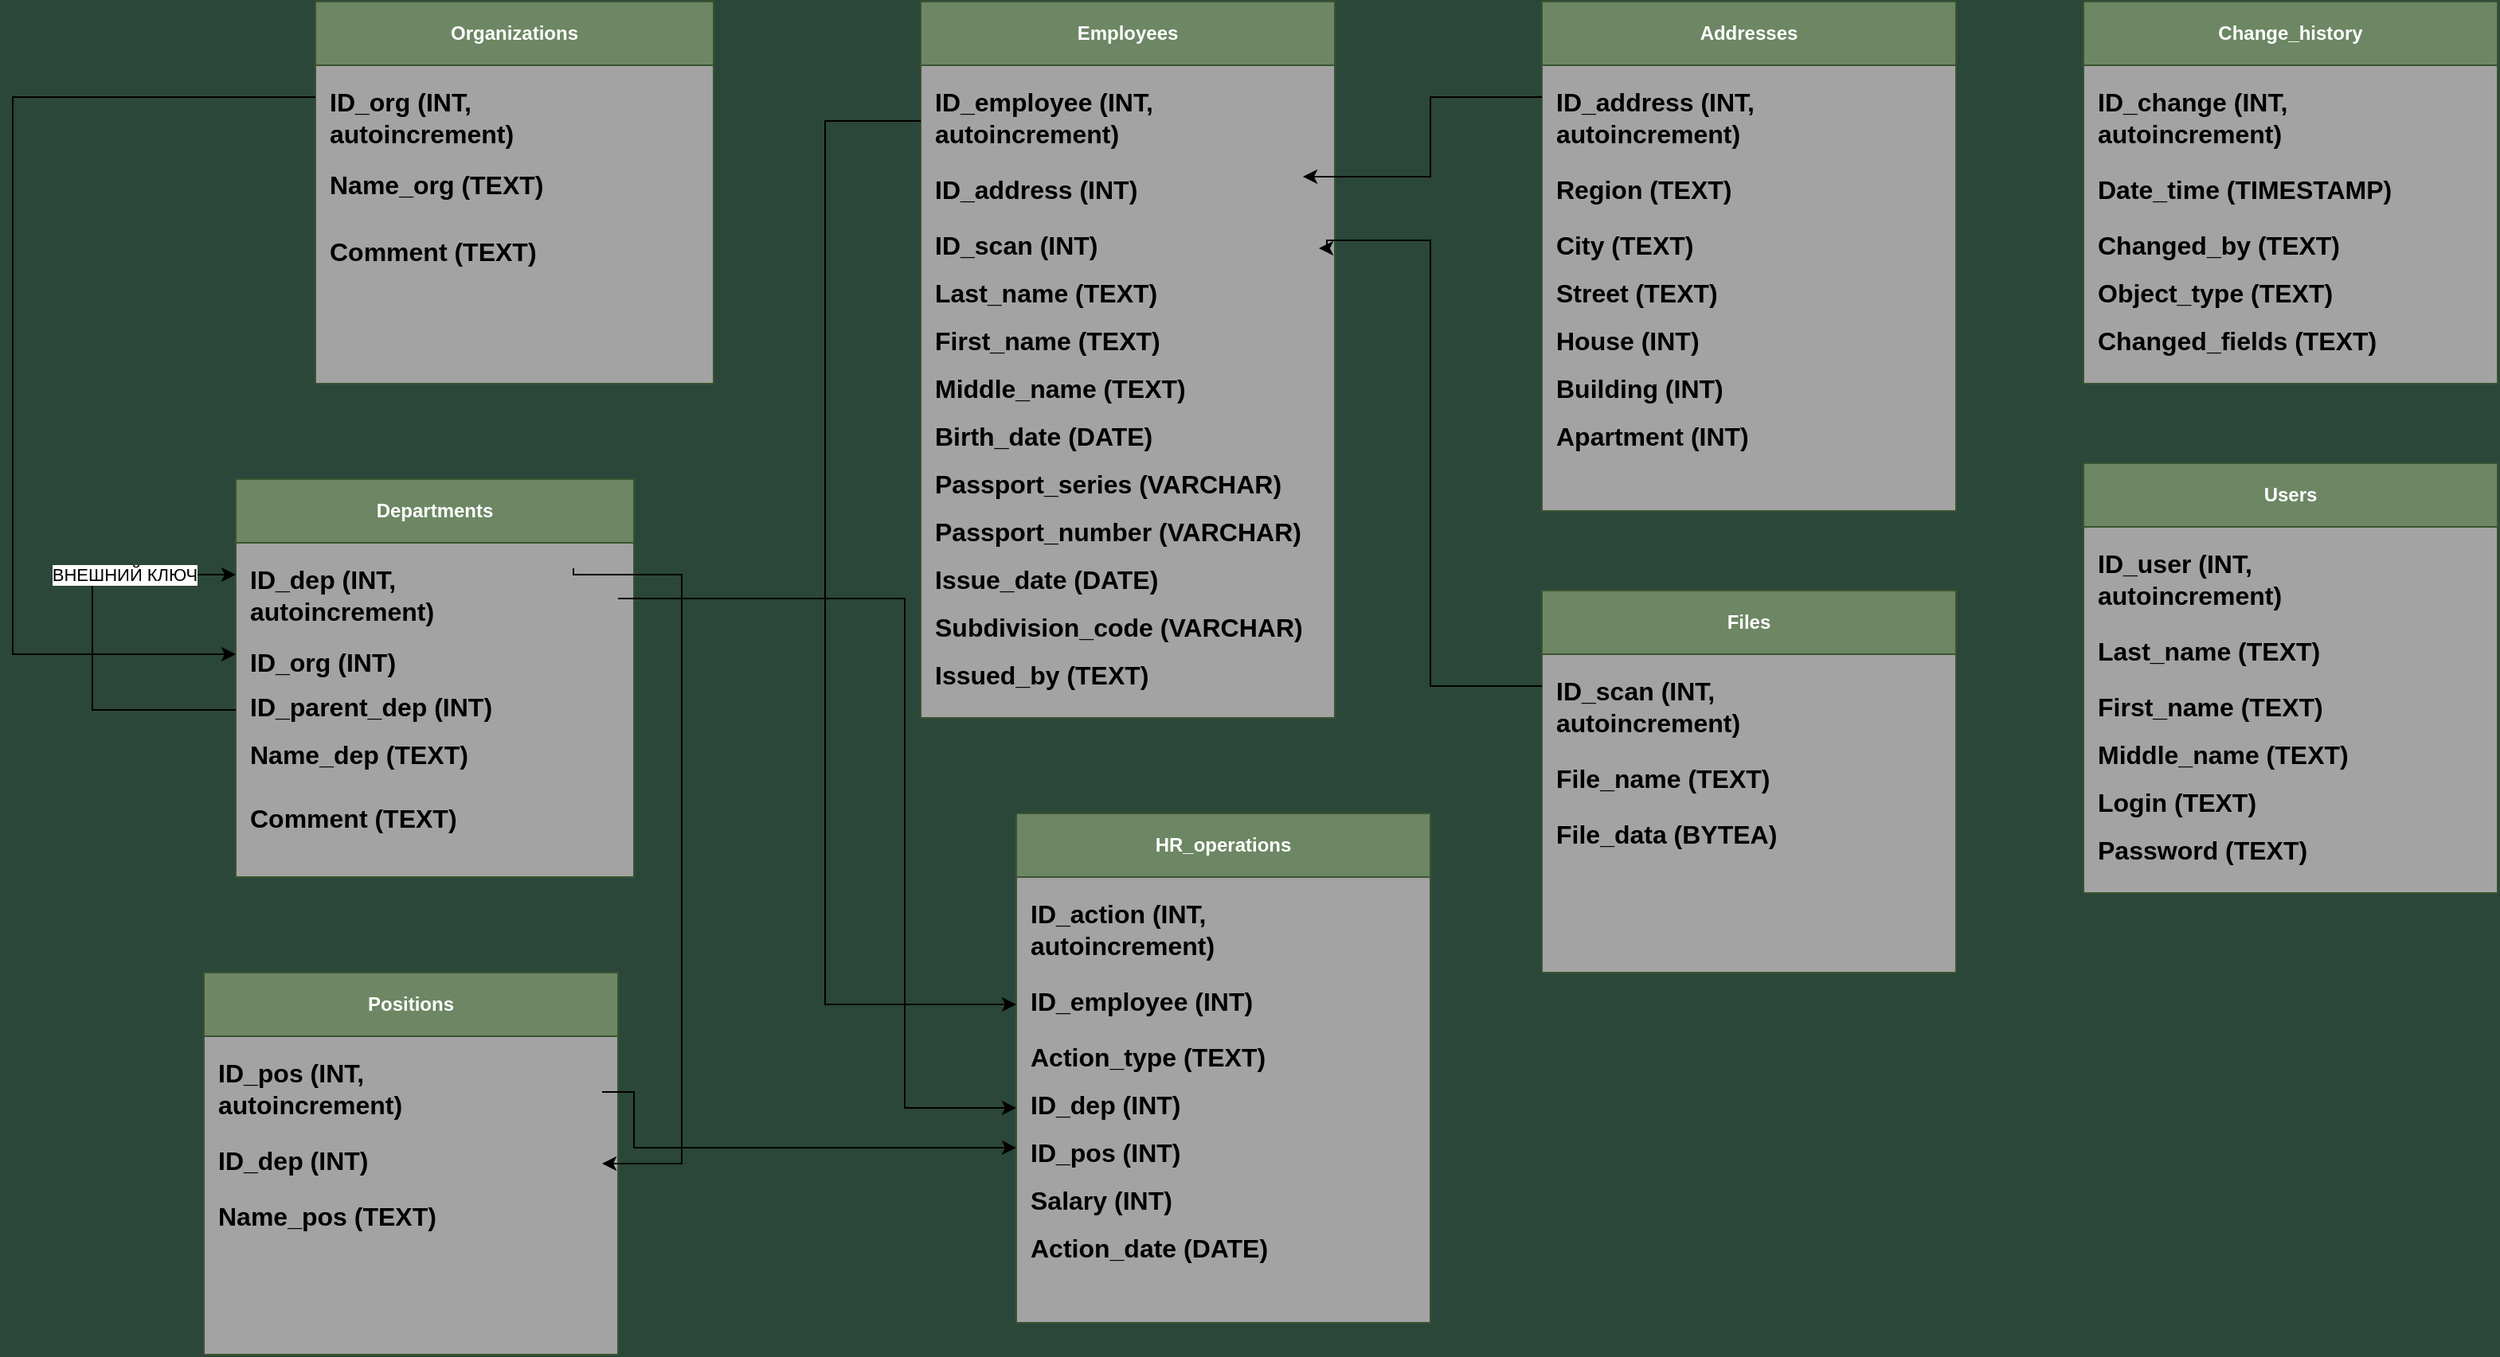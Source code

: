 <mxfile version="24.7.17">
  <diagram id="C5RBs43oDa-KdzZeNtuy" name="Page-1">
    <mxGraphModel dx="2171" dy="1020" grid="1" gridSize="10" guides="1" tooltips="1" connect="1" arrows="1" fold="1" page="0" pageScale="1" pageWidth="827" pageHeight="1169" background="#2B4739" math="0" shadow="0">
      <root>
        <mxCell id="WIyWlLk6GJQsqaUBKTNV-0" />
        <mxCell id="WIyWlLk6GJQsqaUBKTNV-1" parent="WIyWlLk6GJQsqaUBKTNV-0" />
        <object label="&lt;div&gt;Organizations&lt;/div&gt;" placeholders="1" id="oLIk3Z_Zjyd05N_7NpLE-1">
          <mxCell style="swimlane;whiteSpace=wrap;html=1;fillColor=#6d8764;fontColor=#ffffff;strokeColor=#3A5431;swimlaneFillColor=#A3A3A3;startSize=40;" vertex="1" parent="WIyWlLk6GJQsqaUBKTNV-1">
            <mxGeometry x="150" y="110" width="250" height="240" as="geometry" />
          </mxCell>
        </object>
        <object label="&lt;div style=&quot;font-size: 16px;&quot;&gt;&lt;span style=&quot;color: rgb(0, 0, 0); background-color: initial;&quot;&gt;&lt;font style=&quot;font-size: 16px;&quot;&gt;&lt;b style=&quot;&quot;&gt;ID_org (INT,&amp;nbsp;&lt;/b&gt;&lt;/font&gt;&lt;/span&gt;&lt;/div&gt;&lt;div style=&quot;font-size: 16px;&quot;&gt;&lt;span style=&quot;color: rgb(0, 0, 0); background-color: initial;&quot;&gt;&lt;font style=&quot;font-size: 16px;&quot;&gt;&lt;b style=&quot;&quot;&gt;autoincremen&lt;/b&gt;&lt;/font&gt;&lt;/span&gt;&lt;span style=&quot;color: rgba(0, 0, 0, 0); font-family: monospace; font-size: 0px; background-color: initial;&quot;&gt;%3CmxGraphModel%3E%3Croot%3E%3CmxCell%20id%3D%220%22%2F%3E%3CmxCell%20id%3D%221%22%20parent%3D%220%22%2F%3E%3Cobject%20label%3D%22%26lt%3Bdiv%26gt%3BOrganizations%26lt%3B%2Fdiv%26gt%3B%22%20placeholders%3D%221%22%20id%3D%222%22%3E%3CmxCell%20style%3D%22swimlane%3BwhiteSpace%3Dwrap%3Bhtml%3D1%3BfillColor%3D%236d8764%3BfontColor%3D%23ffffff%3BstrokeColor%3D%233A5431%3BswimlaneFillColor%3D%23A3A3A3%3B%22%20vertex%3D%221%22%20parent%3D%221%22%3E%3CmxGeometry%20x%3D%22560%22%20y%3D%22370%22%20width%3D%22220%22%20height%3D%22220%22%20as%3D%22geometry%22%2F%3E%3C%2FmxCell%3E%3C%2Fobject%3E%3Cobject%20label%3D%22%26lt%3Bdiv%20style%3D%26quot%3Bfont-size%3A%2016px%3B%26quot%3B%26gt%3B%26lt%3Bspan%20style%3D%26quot%3Bcolor%3A%20rgb(0%2C%200%2C%200)%3B%20background-color%3A%20initial%3B%26quot%3B%26gt%3B%26lt%3Bfont%20style%3D%26quot%3Bfont-size%3A%2016px%3B%26quot%3B%26gt%3B%26lt%3Bb%20style%3D%26quot%3B%26quot%3B%26gt%3BID_org%20(INT%2C%26amp%3Bnbsp%3B%26lt%3B%2Fb%26gt%3B%26lt%3B%2Ffont%26gt%3B%26lt%3B%2Fspan%26gt%3B%26lt%3B%2Fdiv%26gt%3B%26lt%3Bdiv%20style%3D%26quot%3Bfont-size%3A%2016px%3B%26quot%3B%26gt%3B%26lt%3Bspan%20style%3D%26quot%3Bcolor%3A%20rgb(0%2C%200%2C%200)%3B%20background-color%3A%20initial%3B%26quot%3B%26gt%3B%26lt%3Bfont%20style%3D%26quot%3Bfont-size%3A%2016px%3B%26quot%3B%26gt%3B%26lt%3Bb%20style%3D%26quot%3B%26quot%3B%26gt%3Bautoicrement)%26lt%3B%2Fb%26gt%3B%26lt%3B%2Ffont%26gt%3B%26lt%3B%2Fspan%26gt%3B%26lt%3B%2Fdiv%26gt%3B%22%20id%3D%223%22%3E%3CmxCell%20style%3D%22text%3Bhtml%3D1%3Balign%3Dleft%3BverticalAlign%3Dmiddle%3Bresizable%3D1%3Bpoints%3D%5B%5D%3Bautosize%3D0%3BstrokeColor%3Dnone%3BfillColor%3Dnone%3BspacingTop%3D0%3Bspacing%3D1%3BspacingRight%3D0%3BspacingLeft%3D2%3BabsoluteArcSize%3D0%3BresizeWidth%3D1%3BresizeHeight%3D1%3Brotation%3D0%3BimageHeight%3D24%3BimageWidth%3D24%3BstrokeWidth%3D1%3Bdashed%3D1%3BdashPattern%3D1%204%3BnoLabel%3D0%3BlabelPadding%3D0%3BmetaEdit%3D0%3BmovableLabel%3D0%3B%22%20vertex%3D%221%22%20parent%3D%222%22%3E%3CmxGeometry%20y%3D%2226%22%20width%3D%22220%22%20height%3D%2250%22%20as%3D%22geometry%22%3E%3CmxPoint%20x%3D%226%22%20y%3D%22-2%22%20as%3D%22offset%22%2F%3E%3C%2FmxGeometry%3E%3C%2FmxCell%3E%3C%2Fobject%3E%3C%2Froot%3E%3C%2FmxGraphModel%3E&lt;/span&gt;&lt;b style=&quot;background-color: initial; color: rgb(0, 0, 0);&quot;&gt;t)&lt;/b&gt;&lt;/div&gt;" id="oLIk3Z_Zjyd05N_7NpLE-2">
          <mxCell style="text;html=1;align=left;verticalAlign=middle;resizable=1;points=[];autosize=0;strokeColor=none;fillColor=none;spacingTop=0;spacing=1;spacingRight=0;spacingLeft=2;absoluteArcSize=0;resizeWidth=1;resizeHeight=1;rotation=0;imageHeight=24;imageWidth=24;strokeWidth=1;dashed=1;dashPattern=1 4;noLabel=0;labelPadding=0;metaEdit=0;movableLabel=0;" vertex="1" parent="oLIk3Z_Zjyd05N_7NpLE-1">
            <mxGeometry y="50" width="240" height="50" as="geometry">
              <mxPoint x="6" y="-2" as="offset" />
            </mxGeometry>
          </mxCell>
        </object>
        <object label="&lt;div style=&quot;font-size: 16px;&quot;&gt;&lt;span style=&quot;color: rgb(0, 0, 0); background-color: initial;&quot;&gt;&lt;font style=&quot;font-size: 16px;&quot;&gt;&lt;b style=&quot;&quot;&gt;Name_org (TEXT&lt;/b&gt;&lt;/font&gt;&lt;/span&gt;&lt;span style=&quot;background-color: initial; color: rgba(0, 0, 0, 0); font-family: monospace; font-size: 0px;&quot;&gt;3CmxGraphModel%3E%3Croot%3E%3CmxCell%20id%3D%220%22%2F%3E%3CmxCell%20id%3D%221%22%20parent%3D%220%22%2F%3E%3Cobject%20label%3D%22%26lt%3Bdiv%26gt%3BOrganizations%26lt%3B%2Fdiv%26gt%3B%22%20placeholders%3D%221%22%20id%3D%222%22%3E%3CmxCell%20style%3D%22swimlane%3BwhiteSpace%3Dwrap%3Bhtml%3D1%3BfillColor%3D%236d8764%3BfontColor%3D%23ffffff%3BstrokeColor%3D%233A5431%3BswimlaneFillColor%3D%23A3A3A3%3B%22%20vertex%3D%221%22%20parent%3D%221%22%3E%3CmxGeometry%20x%3D%22560%22%20y%3D%22370%22%20width%3D%22220%22%20height%3D%22220%22%20as%3D%22geometry%22%2F%3E%3C%2FmxCell%3E%3C%2Fobject%3E%3Cobject%20label%3D%22%26lt%3Bdiv%20style%3D%26quot%3Bfont-size%3A%2016px%3B%26quot%3B%26gt%3B%26lt%3Bspan%20style%3D%26quot%3Bcolor%3A%20rgb(0%2C%200%2C%200)%3B%20background-color%3A%20initial%3B%26quot%3B%26gt%3B%26lt%3Bfont%20style%3D%26quot%3Bfont-size%3A%2016px%3B%26quot%3B%26gt%3B%26lt%3Bb%20style%3D%26quot%3B%26quot%3B%26gt%3BID_org%20(INT%2C%26amp%3Bnbsp%3B%26lt%3B%2Fb%26gt%3B%26lt%3B%2Ffont%26gt%3B%26lt%3B%2Fspan%26gt%3B%26lt%3B%2Fdiv%26gt%3B%26lt%3Bdiv%20style%3D%26quot%3Bfont-size%3A%2016px%3B%26quot%3B%26gt%3B%26lt%3Bspan%20style%3D%26quot%3Bcolor%3A%20rgb(0%2C%200%2C%200)%3B%20background-color%3A%20initial%3B%26quot%3B%26gt%3B%26lt%3Bfont%20style%3D%26quot%3Bfont-size%3A%2016px%3B%26quot%3B%26gt%3B%26lt%3Bb%20style%3D%26quot%3B%26quot%3B%26gt%3Bautoicrement)%26lt%3B%2Fb%26gt%3B%26lt%3B%2Ffont%26gt%3B%26lt%3B%2Fspan%26gt%3B%26lt%3B%2Fdiv%26gt%3B%22%20id%3D%223%22%3E%3CmxCell%20style%3D%22text%3Bhtml%3D1%3Balign%3Dleft%3BverticalAlign%3Dmiddle%3Bresizable%3D1%3Bpoints%3D%5B%5D%3Bautosize%3D0%3BstrokeColor%3Dnone%3BfillColor%3Dnone%3BspacingTop%3D0%3Bspacing%3D1%3BspacingRight%3D0%3BspacingLeft%3D2%3BabsoluteArcSize%3D0%3BresizeWidth%3D1%3BresizeHeight%3D1%3Brotation%3D0%3BimageHeight%3D24%3BimageWidth%3D24%3BstrokeWidth%3D1%3Bdashed%3D1%3BdashPattern%3D1%204%3BnoLabel%3D0%3BlabelPadding%3D0%3BmetaEdit%3D0%3BmovableLabel%3D0%3B%22%20vertex%3D%221%22%20parent%3D%222%22%3E%3CmxGeometry%20y%3D%2226%22%20width%3D%22220%22%20height%3D%2250%22%20as%3D%22geometry%22%3E%3CmxPoint%20x%3D%226%22%20y%3D%22-2%22%20as%3D%22offset%22%2F%3E%3C%2FmxGeometry%3E%3C%2FmxCell%3E%3C%2Fobject%3E%3C%2Froot%3E%3C%2FmxGraphMode&lt;/span&gt;&lt;b style=&quot;background-color: initial; color: rgb(0, 0, 0);&quot;&gt;)&lt;/b&gt;&lt;/div&gt;" id="oLIk3Z_Zjyd05N_7NpLE-11">
          <mxCell style="text;html=1;align=left;verticalAlign=middle;resizable=1;points=[];autosize=0;strokeColor=none;fillColor=none;spacingTop=0;spacing=1;spacingRight=0;spacingLeft=2;absoluteArcSize=0;resizeWidth=1;resizeHeight=1;rotation=0;imageHeight=24;imageWidth=24;strokeWidth=1;dashed=1;dashPattern=1 4;noLabel=0;labelPadding=0;metaEdit=0;movableLabel=0;" vertex="1" parent="oLIk3Z_Zjyd05N_7NpLE-1">
            <mxGeometry y="92" width="240" height="50" as="geometry">
              <mxPoint x="6" y="-2" as="offset" />
            </mxGeometry>
          </mxCell>
        </object>
        <object label="&lt;div style=&quot;font-size: 16px;&quot;&gt;&lt;font color=&quot;#000000&quot;&gt;&lt;b&gt;Comment (TEXT)&lt;/b&gt;&lt;/font&gt;&lt;/div&gt;" id="oLIk3Z_Zjyd05N_7NpLE-12">
          <mxCell style="text;html=1;align=left;verticalAlign=middle;resizable=1;points=[];autosize=0;strokeColor=none;fillColor=none;spacingTop=0;spacing=1;spacingRight=0;spacingLeft=2;absoluteArcSize=0;resizeWidth=1;resizeHeight=1;rotation=0;imageHeight=24;imageWidth=24;strokeWidth=1;dashed=1;dashPattern=1 4;noLabel=0;labelPadding=0;metaEdit=0;movableLabel=0;" vertex="1" parent="oLIk3Z_Zjyd05N_7NpLE-1">
            <mxGeometry y="134" width="240" height="50" as="geometry">
              <mxPoint x="6" y="-2" as="offset" />
            </mxGeometry>
          </mxCell>
        </object>
        <object label="&lt;div&gt;Departments&lt;/div&gt;" placeholders="1" id="oLIk3Z_Zjyd05N_7NpLE-13">
          <mxCell style="swimlane;whiteSpace=wrap;html=1;fillColor=#6d8764;fontColor=#ffffff;strokeColor=#3A5431;swimlaneFillColor=#A3A3A3;startSize=40;" vertex="1" parent="WIyWlLk6GJQsqaUBKTNV-1">
            <mxGeometry x="100" y="410" width="250" height="250" as="geometry" />
          </mxCell>
        </object>
        <object label="&lt;div style=&quot;font-size: 16px;&quot;&gt;&lt;span style=&quot;color: rgb(0, 0, 0); background-color: initial;&quot;&gt;&lt;font style=&quot;font-size: 16px;&quot;&gt;&lt;b style=&quot;&quot;&gt;ID_dep (INT,&amp;nbsp;&lt;/b&gt;&lt;/font&gt;&lt;/span&gt;&lt;/div&gt;&lt;div style=&quot;font-size: 16px;&quot;&gt;&lt;span style=&quot;color: rgb(0, 0, 0); background-color: initial;&quot;&gt;&lt;font style=&quot;font-size: 16px;&quot;&gt;&lt;b style=&quot;&quot;&gt;autoincremen&lt;/b&gt;&lt;/font&gt;&lt;/span&gt;&lt;span style=&quot;color: rgba(0, 0, 0, 0); font-family: monospace; font-size: 0px; background-color: initial;&quot;&gt;%3CmxGraphModel%3E%3Croot%3E%3CmxCell%20id%3D%220%22%2F%3E%3CmxCell%20id%3D%221%22%20parent%3D%220%22%2F%3E%3Cobject%20label%3D%22%26lt%3Bdiv%26gt%3BOrganizations%26lt%3B%2Fdiv%26gt%3B%22%20placeholders%3D%221%22%20id%3D%222%22%3E%3CmxCell%20style%3D%22swimlane%3BwhiteSpace%3Dwrap%3Bhtml%3D1%3BfillColor%3D%236d8764%3BfontColor%3D%23ffffff%3BstrokeColor%3D%233A5431%3BswimlaneFillColor%3D%23A3A3A3%3B%22%20vertex%3D%221%22%20parent%3D%221%22%3E%3CmxGeometry%20x%3D%22560%22%20y%3D%22370%22%20width%3D%22220%22%20height%3D%22220%22%20as%3D%22geometry%22%2F%3E%3C%2FmxCell%3E%3C%2Fobject%3E%3Cobject%20label%3D%22%26lt%3Bdiv%20style%3D%26quot%3Bfont-size%3A%2016px%3B%26quot%3B%26gt%3B%26lt%3Bspan%20style%3D%26quot%3Bcolor%3A%20rgb(0%2C%200%2C%200)%3B%20background-color%3A%20initial%3B%26quot%3B%26gt%3B%26lt%3Bfont%20style%3D%26quot%3Bfont-size%3A%2016px%3B%26quot%3B%26gt%3B%26lt%3Bb%20style%3D%26quot%3B%26quot%3B%26gt%3BID_org%20(INT%2C%26amp%3Bnbsp%3B%26lt%3B%2Fb%26gt%3B%26lt%3B%2Ffont%26gt%3B%26lt%3B%2Fspan%26gt%3B%26lt%3B%2Fdiv%26gt%3B%26lt%3Bdiv%20style%3D%26quot%3Bfont-size%3A%2016px%3B%26quot%3B%26gt%3B%26lt%3Bspan%20style%3D%26quot%3Bcolor%3A%20rgb(0%2C%200%2C%200)%3B%20background-color%3A%20initial%3B%26quot%3B%26gt%3B%26lt%3Bfont%20style%3D%26quot%3Bfont-size%3A%2016px%3B%26quot%3B%26gt%3B%26lt%3Bb%20style%3D%26quot%3B%26quot%3B%26gt%3Bautoicrement)%26lt%3B%2Fb%26gt%3B%26lt%3B%2Ffont%26gt%3B%26lt%3B%2Fspan%26gt%3B%26lt%3B%2Fdiv%26gt%3B%22%20id%3D%223%22%3E%3CmxCell%20style%3D%22text%3Bhtml%3D1%3Balign%3Dleft%3BverticalAlign%3Dmiddle%3Bresizable%3D1%3Bpoints%3D%5B%5D%3Bautosize%3D0%3BstrokeColor%3Dnone%3BfillColor%3Dnone%3BspacingTop%3D0%3Bspacing%3D1%3BspacingRight%3D0%3BspacingLeft%3D2%3BabsoluteArcSize%3D0%3BresizeWidth%3D1%3BresizeHeight%3D1%3Brotation%3D0%3BimageHeight%3D24%3BimageWidth%3D24%3BstrokeWidth%3D1%3Bdashed%3D1%3BdashPattern%3D1%204%3BnoLabel%3D0%3BlabelPadding%3D0%3BmetaEdit%3D0%3BmovableLabel%3D0%3B%22%20vertex%3D%221%22%20parent%3D%222%22%3E%3CmxGeometry%20y%3D%2226%22%20width%3D%22220%22%20height%3D%2250%22%20as%3D%22geometry%22%3E%3CmxPoint%20x%3D%226%22%20y%3D%22-2%22%20as%3D%22offset%22%2F%3E%3C%2FmxGeometry%3E%3C%2FmxCell%3E%3C%2Fobject%3E%3C%2Froot%3E%3C%2FmxGraphModel%3E&lt;/span&gt;&lt;b style=&quot;background-color: initial; color: rgb(0, 0, 0);&quot;&gt;t)&lt;/b&gt;&lt;/div&gt;" id="oLIk3Z_Zjyd05N_7NpLE-14">
          <mxCell style="text;html=1;align=left;verticalAlign=middle;resizable=1;points=[];autosize=0;strokeColor=none;fillColor=none;spacingTop=0;spacing=1;spacingRight=0;spacingLeft=2;absoluteArcSize=0;resizeWidth=1;resizeHeight=1;rotation=0;imageHeight=24;imageWidth=24;strokeWidth=1;dashed=1;dashPattern=1 4;noLabel=0;labelPadding=0;metaEdit=0;movableLabel=0;" vertex="1" parent="oLIk3Z_Zjyd05N_7NpLE-13">
            <mxGeometry y="50" width="240" height="50" as="geometry">
              <mxPoint x="6" y="-2" as="offset" />
            </mxGeometry>
          </mxCell>
        </object>
        <object label="&lt;div style=&quot;font-size: 16px;&quot;&gt;&lt;span style=&quot;color: rgb(0, 0, 0); background-color: initial;&quot;&gt;&lt;font style=&quot;font-size: 16px;&quot;&gt;&lt;b style=&quot;&quot;&gt;ID_org (INT&lt;/b&gt;&lt;/font&gt;&lt;/span&gt;&lt;span style=&quot;background-color: initial; color: rgba(0, 0, 0, 0); font-family: monospace; font-size: 0px;&quot;&gt;3CmxGraphModel%3E%3Croot%3E%3CmxCell%20id%3D%220%22%2F%3E%3CmxCell%20id%3D%221%22%20parent%3D%220%22%2F%3E%3Cobject%20label%3D%22%26lt%3Bdiv%26gt%3BOrganizations%26lt%3B%2Fdiv%26gt%3B%22%20placeholders%3D%221%22%20id%3D%222%22%3E%3CmxCell%20style%3D%22swimlane%3BwhiteSpace%3Dwrap%3Bhtml%3D1%3BfillColor%3D%236d8764%3BfontColor%3D%23ffffff%3BstrokeColor%3D%233A5431%3BswimlaneFillColor%3D%23A3A3A3%3B%22%20vertex%3D%221%22%20parent%3D%221%22%3E%3CmxGeometry%20x%3D%22560%22%20y%3D%22370%22%20width%3D%22220%22%20height%3D%22220%22%20as%3D%22geometry%22%2F%3E%3C%2FmxCell%3E%3C%2Fobject%3E%3Cobject%20label%3D%22%26lt%3Bdiv%20style%3D%26quot%3Bfont-size%3A%2016px%3B%26quot%3B%26gt%3B%26lt%3Bspan%20style%3D%26quot%3Bcolor%3A%20rgb(0%2C%200%2C%200)%3B%20background-color%3A%20initial%3B%26quot%3B%26gt%3B%26lt%3Bfont%20style%3D%26quot%3Bfont-size%3A%2016px%3B%26quot%3B%26gt%3B%26lt%3Bb%20style%3D%26quot%3B%26quot%3B%26gt%3BID_org%20(INT%2C%26amp%3Bnbsp%3B%26lt%3B%2Fb%26gt%3B%26lt%3B%2Ffont%26gt%3B%26lt%3B%2Fspan%26gt%3B%26lt%3B%2Fdiv%26gt%3B%26lt%3Bdiv%20style%3D%26quot%3Bfont-size%3A%2016px%3B%26quot%3B%26gt%3B%26lt%3Bspan%20style%3D%26quot%3Bcolor%3A%20rgb(0%2C%200%2C%200)%3B%20background-color%3A%20initial%3B%26quot%3B%26gt%3B%26lt%3Bfont%20style%3D%26quot%3Bfont-size%3A%2016px%3B%26quot%3B%26gt%3B%26lt%3Bb%20style%3D%26quot%3B%26quot%3B%26gt%3Bautoicrement)%26lt%3B%2Fb%26gt%3B%26lt%3B%2Ffont%26gt%3B%26lt%3B%2Fspan%26gt%3B%26lt%3B%2Fdiv%26gt%3B%22%20id%3D%223%22%3E%3CmxCell%20style%3D%22text%3Bhtml%3D1%3Balign%3Dleft%3BverticalAlign%3Dmiddle%3Bresizable%3D1%3Bpoints%3D%5B%5D%3Bautosize%3D0%3BstrokeColor%3Dnone%3BfillColor%3Dnone%3BspacingTop%3D0%3Bspacing%3D1%3BspacingRight%3D0%3BspacingLeft%3D2%3BabsoluteArcSize%3D0%3BresizeWidth%3D1%3BresizeHeight%3D1%3Brotation%3D0%3BimageHeight%3D24%3BimageWidth%3D24%3BstrokeWidth%3D1%3Bdashed%3D1%3BdashPattern%3D1%204%3BnoLabel%3D0%3BlabelPadding%3D0%3BmetaEdit%3D0%3BmovableLabel%3D0%3B%22%20vertex%3D%221%22%20parent%3D%222%22%3E%3CmxGeometry%20y%3D%2226%22%20width%3D%22220%22%20height%3D%2250%22%20as%3D%22geometry%22%3E%3CmxPoint%20x%3D%226%22%20y%3D%22-2%22%20as%3D%22offset%22%2F%3E%3C%2FmxGeometry%3E%3C%2FmxCell%3E%3C%2Fobject%3E%3C%2Froot%3E%3C%2FmxGraphMode&lt;/span&gt;&lt;b style=&quot;background-color: initial; color: rgb(0, 0, 0);&quot;&gt;)&lt;/b&gt;&lt;/div&gt;" id="oLIk3Z_Zjyd05N_7NpLE-15">
          <mxCell style="text;html=1;align=left;verticalAlign=middle;resizable=1;points=[];autosize=0;strokeColor=none;fillColor=none;spacingTop=0;spacing=1;spacingRight=0;spacingLeft=2;absoluteArcSize=0;resizeWidth=1;resizeHeight=1;rotation=0;imageHeight=24;imageWidth=24;strokeWidth=1;dashed=1;dashPattern=1 4;noLabel=0;labelPadding=0;metaEdit=0;movableLabel=0;" vertex="1" parent="oLIk3Z_Zjyd05N_7NpLE-13">
            <mxGeometry y="92" width="240" height="50" as="geometry">
              <mxPoint x="6" y="-2" as="offset" />
            </mxGeometry>
          </mxCell>
        </object>
        <object label="&lt;div style=&quot;font-size: 16px;&quot;&gt;&lt;font color=&quot;#000000&quot;&gt;&lt;b&gt;Name&lt;/b&gt;&lt;/font&gt;&lt;span style=&quot;color: rgba(0, 0, 0, 0); font-family: monospace; font-size: 0px; background-color: initial;&quot;&gt;%3CmxGraphModel%3E%3Croot%3E%3CmxCell%20id%3D%220%22%2F%3E%3CmxCell%20id%3D%221%22%20parent%3D%220%22%2F%3E%3Cobject%20label%3D%22%26lt%3Bdiv%26gt%3BOrganizations%26lt%3B%2Fdiv%26gt%3B%22%20placeholders%3D%221%22%20id%3D%222%22%3E%3CmxCell%20style%3D%22swimlane%3BwhiteSpace%3Dwrap%3Bhtml%3D1%3BfillColor%3D%236d8764%3BfontColor%3D%23ffffff%3BstrokeColor%3D%233A5431%3BswimlaneFillColor%3D%23A3A3A3%3B%22%20vertex%3D%221%22%20parent%3D%221%22%3E%3CmxGeometry%20x%3D%22290%22%20y%3D%22120%22%20width%3D%22230%22%20height%3D%22240%22%20as%3D%22geometry%22%2F%3E%3C%2FmxCell%3E%3C%2Fobject%3E%3Cobject%20label%3D%22%26lt%3Bdiv%20style%3D%26quot%3Bfont-size%3A%2016px%3B%26quot%3B%26gt%3B%26lt%3Bspan%20style%3D%26quot%3Bcolor%3A%20rgb(0%2C%200%2C%200)%3B%20background-color%3A%20initial%3B%26quot%3B%26gt%3B%26lt%3Bfont%20style%3D%26quot%3Bfont-size%3A%2016px%3B%26quot%3B%26gt%3B%26lt%3Bb%20style%3D%26quot%3B%26quot%3B%26gt%3BID_org%20(INT%2C%26amp%3Bnbsp%3B%26lt%3B%2Fb%26gt%3B%26lt%3B%2Ffont%26gt%3B%26lt%3B%2Fspan%26gt%3B%26lt%3B%2Fdiv%26gt%3B%26lt%3Bdiv%20style%3D%26quot%3Bfont-size%3A%2016px%3B%26quot%3B%26gt%3B%26lt%3Bspan%20style%3D%26quot%3Bcolor%3A%20rgb(0%2C%200%2C%200)%3B%20background-color%3A%20initial%3B%26quot%3B%26gt%3B%26lt%3Bfont%20style%3D%26quot%3Bfont-size%3A%2016px%3B%26quot%3B%26gt%3B%26lt%3Bb%20style%3D%26quot%3B%26quot%3B%26gt%3Bautoicremen%26lt%3B%2Fb%26gt%3B%26lt%3B%2Ffont%26gt%3B%26lt%3B%2Fspan%26gt%3B%26lt%3Bspan%20style%3D%26quot%3Bcolor%3A%20rgba(0%2C%200%2C%200%2C%200)%3B%20font-family%3A%20monospace%3B%20font-size%3A%200px%3B%20background-color%3A%20initial%3B%26quot%3B%26gt%3B%253CmxGraphModel%253E%253Croot%253E%253CmxCell%2520id%253D%25220%2522%252F%253E%253CmxCell%2520id%253D%25221%2522%2520parent%253D%25220%2522%252F%253E%253Cobject%2520label%253D%2522%2526lt%253Bdiv%2526gt%253BOrganizations%2526lt%253B%252Fdiv%2526gt%253B%2522%2520placeholders%253D%25221%2522%2520id%253D%25222%2522%253E%253CmxCell%2520style%253D%2522swimlane%253BwhiteSpace%253Dwrap%253Bhtml%253D1%253BfillColor%253D%25236d8764%253BfontColor%253D%2523ffffff%253BstrokeColor%253D%25233A5431%253BswimlaneFillColor%253D%2523A3A3A3%253B%2522%2520vertex%253D%25221%2522%2520parent%253D%25221%2522%253E%253CmxGeometry%2520x%253D%2522560%2522%2520y%253D%2522370%2522%2520width%253D%2522220%2522%2520height%253D%2522220%2522%2520as%253D%2522geometry%2522%252F%253E%253C%252FmxCell%253E%253C%252Fobject%253E%253Cobject%2520label%253D%2522%2526lt%253Bdiv%2520style%253D%2526quot%253Bfont-size%253A%252016px%253B%2526quot%253B%2526gt%253B%2526lt%253Bspan%2520style%253D%2526quot%253Bcolor%253A%2520rgb(0%252C%25200%252C%25200)%253B%2520background-color%253A%2520initial%253B%2526quot%253B%2526gt%253B%2526lt%253Bfont%2520style%253D%2526quot%253Bfont-size%253A%252016px%253B%2526quot%253B%2526gt%253B%2526lt%253Bb%2520style%253D%2526quot%253B%2526quot%253B%2526gt%253BID_org%2520(INT%252C%2526amp%253Bnbsp%253B%2526lt%253B%252Fb%2526gt%253B%2526lt%253B%252Ffont%2526gt%253B%2526lt%253B%252Fspan%2526gt%253B%2526lt%253B%252Fdiv%2526gt%253B%2526lt%253Bdiv%2520style%253D%2526quot%253Bfont-size%253A%252016px%253B%2526quot%253B%2526gt%253B%2526lt%253Bspan%2520style%253D%2526quot%253Bcolor%253A%2520rgb(0%252C%25200%252C%25200)%253B%2520background-color%253A%2520initial%253B%2526quot%253B%2526gt%253B%2526lt%253Bfont%2520style%253D%2526quot%253Bfont-size%253A%252016px%253B%2526quot%253B%2526gt%253B%2526lt%253Bb%2520style%253D%2526quot%253B%2526quot%253B%2526gt%253Bautoicrement)%2526lt%253B%252Fb%2526gt%253B%2526lt%253B%252Ffont%2526gt%253B%2526lt%253B%252Fspan%2526gt%253B%2526lt%253B%252Fdiv%2526gt%253B%2522%2520id%253D%25223%2522%253E%253CmxCell%2520style%253D%2522text%253Bhtml%253D1%253Balign%253Dleft%253BverticalAlign%253Dmiddle%253Bresizable%253D1%253Bpoints%253D%255B%255D%253Bautosize%253D0%253BstrokeColor%253Dnone%253BfillColor%253Dnone%253BspacingTop%253D0%253Bspacing%253D1%253BspacingRight%253D0%253BspacingLeft%253D2%253BabsoluteArcSize%253D0%253BresizeWidth%253D1%253BresizeHeight%253D1%253Brotation%253D0%253BimageHeight%253D24%253BimageWidth%253D24%253BstrokeWidth%253D1%253Bdashed%253D1%253BdashPattern%253D1%25204%253BnoLabel%253D0%253BlabelPadding%253D0%253BmetaEdit%253D0%253BmovableLabel%253D0%253B%2522%2520vertex%253D%25221%2522%2520parent%253D%25222%2522%253E%253CmxGeometry%2520y%253D%252226%2522%2520width%253D%2522220%2522%2520height%253D%252250%2522%2520as%253D%2522geometry%2522%253E%253CmxPoint%2520x%253D%25226%2522%2520y%253D%2522-2%2522%2520as%253D%2522offset%2522%252F%253E%253C%252FmxGeometry%253E%253C%252FmxCell%253E%253C%252Fobject%253E%253C%252Froot%253E%253C%252FmxGraphModel%253E%26lt%3B%2Fspan%26gt%3B%26lt%3Bb%20style%3D%26quot%3Bbackground-color%3A%20initial%3B%20color%3A%20rgb(0%2C%200%2C%200)%3B%26quot%3B%26gt%3Bt)%26lt%3B%2Fb%26gt%3B%26lt%3B%2Fdiv%26gt%3B%22%20id%3D%223%22%3E%3CmxCell%20style%3D%22text%3Bhtml%3D1%3Balign%3Dleft%3BverticalAlign%3Dmiddle%3Bresizable%3D1%3Bpoints%3D%5B%5D%3Bautosize%3D0%3BstrokeColor%3Dnone%3BfillColor%3Dnone%3BspacingTop%3D0%3Bspacing%3D1%3BspacingRight%3D0%3BspacingLeft%3D2%3BabsoluteArcSize%3D0%3BresizeWidth%3D1%3BresizeHeight%3D1%3Brotation%3D0%3BimageHeight%3D24%3BimageWidth%3D24%3BstrokeWidth%3D1%3Bdashed%3D1%3BdashPattern%3D1%204%3BnoLabel%3D0%3BlabelPadding%3D0%3BmetaEdit%3D0%3BmovableLabel%3D0%3B%22%20vertex%3D%221%22%20parent%3D%222%22%3E%3CmxGeometry%20y%3D%2226%22%20width%3D%22220%22%20height%3D%2250%22%20as%3D%22geometry%22%3E%3CmxPoint%20x%3D%226%22%20y%3D%22-2%22%20as%3D%22offset%22%2F%3E%3C%2FmxGeometry%3E%3C%2FmxCell%3E%3C%2Fobject%3E%3Cobject%20label%3D%22%26lt%3Bdiv%20style%3D%26quot%3Bfont-size%3A%2016px%3B%26quot%3B%26gt%3B%26lt%3Bspan%20style%3D%26quot%3Bcolor%3A%20rgb(0%2C%200%2C%200)%3B%20background-color%3A%20initial%3B%26quot%3B%26gt%3B%26lt%3Bfont%20style%3D%26quot%3Bfont-size%3A%2016px%3B%26quot%3B%26gt%3B%26lt%3Bb%20style%3D%26quot%3B%26quot%3B%26gt%3BName_org%20(TEXT%26lt%3B%2Fb%26gt%3B%26lt%3B%2Ffont%26gt%3B%26lt%3B%2Fspan%26gt%3B%26lt%3Bspan%20style%3D%26quot%3Bbackground-color%3A%20initial%3B%20color%3A%20rgba(0%2C%200%2C%200%2C%200)%3B%20font-family%3A%20monospace%3B%20font-size%3A%200px%3B%26quot%3B%26gt%3B3CmxGraphModel%253E%253Croot%253E%253CmxCell%2520id%253D%25220%2522%252F%253E%253CmxCell%2520id%253D%25221%2522%2520parent%253D%25220%2522%252F%253E%253Cobject%2520label%253D%2522%2526lt%253Bdiv%2526gt%253BOrganizations%2526lt%253B%252Fdiv%2526gt%253B%2522%2520placeholders%253D%25221%2522%2520id%253D%25222%2522%253E%253CmxCell%2520style%253D%2522swimlane%253BwhiteSpace%253Dwrap%253Bhtml%253D1%253BfillColor%253D%25236d8764%253BfontColor%253D%2523ffffff%253BstrokeColor%253D%25233A5431%253BswimlaneFillColor%253D%2523A3A3A3%253B%2522%2520vertex%253D%25221%2522%2520parent%253D%25221%2522%253E%253CmxGeometry%2520x%253D%2522560%2522%2520y%253D%2522370%2522%2520width%253D%2522220%2522%2520height%253D%2522220%2522%2520as%253D%2522geometry%2522%252F%253E%253C%252FmxCell%253E%253C%252Fobject%253E%253Cobject%2520label%253D%2522%2526lt%253Bdiv%2520style%253D%2526quot%253Bfont-size%253A%252016px%253B%2526quot%253B%2526gt%253B%2526lt%253Bspan%2520style%253D%2526quot%253Bcolor%253A%2520rgb(0%252C%25200%252C%25200)%253B%2520background-color%253A%2520initial%253B%2526quot%253B%2526gt%253B%2526lt%253Bfont%2520style%253D%2526quot%253Bfont-size%253A%252016px%253B%2526quot%253B%2526gt%253B%2526lt%253Bb%2520style%253D%2526quot%253B%2526quot%253B%2526gt%253BID_org%2520(INT%252C%2526amp%253Bnbsp%253B%2526lt%253B%252Fb%2526gt%253B%2526lt%253B%252Ffont%2526gt%253B%2526lt%253B%252Fspan%2526gt%253B%2526lt%253B%252Fdiv%2526gt%253B%2526lt%253Bdiv%2520style%253D%2526quot%253Bfont-size%253A%252016px%253B%2526quot%253B%2526gt%253B%2526lt%253Bspan%2520style%253D%2526quot%253Bcolor%253A%2520rgb(0%252C%25200%252C%25200)%253B%2520background-color%253A%2520initial%253B%2526quot%253B%2526gt%253B%2526lt%253Bfont%2520style%253D%2526quot%253Bfont-size%253A%252016px%253B%2526quot%253B%2526gt%253B%2526lt%253Bb%2520style%253D%2526quot%253B%2526quot%253B%2526gt%253Bautoicrement)%2526lt%253B%252Fb%2526gt%253B%2526lt%253B%252Ffont%2526gt%253B%2526lt%253B%252Fspan%2526gt%253B%2526lt%253B%252Fdiv%2526gt%253B%2522%2520id%253D%25223%2522%253E%253CmxCell%2520style%253D%2522text%253Bhtml%253D1%253Balign%253Dleft%253BverticalAlign%253Dmiddle%253Bresizable%253D1%253Bpoints%253D%255B%255D%253Bautosize%253D0%253BstrokeColor%253Dnone%253BfillColor%253Dnone%253BspacingTop%253D0%253Bspacing%253D1%253BspacingRight%253D0%253BspacingLeft%253D2%253BabsoluteArcSize%253D0%253BresizeWidth%253D1%253BresizeHeight%253D1%253Brotation%253D0%253BimageHeight%253D24%253BimageWidth%253D24%253BstrokeWidth%253D1%253Bdashed%253D1%253BdashPattern%253D1%25204%253BnoLabel%253D0%253BlabelPadding%253D0%253BmetaEdit%253D0%253BmovableLabel%253D0%253B%2522%2520vertex%253D%25221%2522%2520parent%253D%25222%2522%253E%253CmxGeometry%2520y%253D%252226%2522%2520width%253D%2522220%2522%2520height%253D%252250%2522%2520as%253D%2522geometry%2522%253E%253CmxPoint%2520x%253D%25226%2522%2520y%253D%2522-2%2522%2520as%253D%2522offset%2522%252F%253E%253C%252FmxGeometry%253E%253C%252FmxCell%253E%253C%252Fobject%253E%253C%252Froot%253E%253C%252FmxGraphMode%26lt%3B%2Fspan%26gt%3B%26lt%3Bb%20style%3D%26quot%3Bbackground-color%3A%20initial%3B%20color%3A%20rgb(0%2C%200%2C%200)%3B%26quot%3B%26gt%3B)%26lt%3B%2Fb%26gt%3B%26lt%3B%2Fdiv%26gt%3B%22%20id%3D%224%22%3E%3CmxCell%20style%3D%22text%3Bhtml%3D1%3Balign%3Dleft%3BverticalAlign%3Dmiddle%3Bresizable%3D1%3Bpoints%3D%5B%5D%3Bautosize%3D0%3BstrokeColor%3Dnone%3BfillColor%3Dnone%3BspacingTop%3D0%3Bspacing%3D1%3BspacingRight%3D0%3BspacingLeft%3D2%3BabsoluteArcSize%3D0%3BresizeWidth%3D1%3BresizeHeight%3D1%3Brotation%3D0%3BimageHeight%3D24%3BimageWidth%3D24%3BstrokeWidth%3D1%3Bdashed%3D1%3BdashPattern%3D1%204%3BnoLabel%3D0%3BlabelPadding%3D0%3BmetaEdit%3D0%3BmovableLabel%3D0%3B%22%20vertex%3D%221%22%20parent%3D%222%22%3E%3CmxGeometry%20y%3D%2268%22%20width%3D%22220%22%20height%3D%2250%22%20as%3D%22geometry%22%3E%3CmxPoint%20x%3D%226%22%20y%3D%22-2%22%20as%3D%22offset%22%2F%3E%3C%2FmxGeometry%3E%3C%2FmxCell%3E%3C%2Fobject%3E%3Cobject%20label%3D%22%26lt%3Bdiv%20style%3D%26quot%3Bfont-size%3A%2016px%3B%26quot%3B%26gt%3B%26lt%3Bfont%20color%3D%26quot%3B%23000000%26quot%3B%26gt%3B%26lt%3Bb%26gt%3BComment%20(TEXT)%26lt%3B%2Fb%26gt%3B%26lt%3B%2Ffont%26gt%3B%26lt%3B%2Fdiv%26gt%3B%22%20id%3D%225%22%3E%3CmxCell%20style%3D%22text%3Bhtml%3D1%3Balign%3Dleft%3BverticalAlign%3Dmiddle%3Bresizable%3D1%3Bpoints%3D%5B%5D%3Bautosize%3D0%3BstrokeColor%3Dnone%3BfillColor%3Dnone%3BspacingTop%3D0%3Bspacing%3D1%3BspacingRight%3D0%3BspacingLeft%3D2%3BabsoluteArcSize%3D0%3BresizeWidth%3D1%3BresizeHeight%3D1%3Brotation%3D0%3BimageHeight%3D24%3BimageWidth%3D24%3BstrokeWidth%3D1%3Bdashed%3D1%3BdashPattern%3D1%204%3BnoLabel%3D0%3BlabelPadding%3D0%3BmetaEdit%3D0%3BmovableLabel%3D0%3B%22%20vertex%3D%221%22%20parent%3D%222%22%3E%3CmxGeometry%20y%3D%22110%22%20width%3D%22220%22%20height%3D%2250%22%20as%3D%22geometry%22%3E%3CmxPoint%20x%3D%226%22%20y%3D%22-2%22%20as%3D%22offset%22%2F%3E%3C%2FmxGeometry%3E%3C%2FmxCell%3E%3C%2Fobject%3E%3C%2Froot%3E%3C%2FmxGraphModel%3E&lt;/span&gt;&lt;b style=&quot;color: rgb(0, 0, 0); background-color: initial;&quot;&gt;_dep (TEXT)&lt;/b&gt;&lt;/div&gt;" id="oLIk3Z_Zjyd05N_7NpLE-16">
          <mxCell style="text;html=1;align=left;verticalAlign=middle;resizable=1;points=[];autosize=0;strokeColor=none;fillColor=none;spacingTop=0;spacing=1;spacingRight=0;spacingLeft=2;absoluteArcSize=0;resizeWidth=1;resizeHeight=1;rotation=0;imageHeight=24;imageWidth=24;strokeWidth=1;dashed=1;dashPattern=1 4;noLabel=0;labelPadding=0;metaEdit=0;movableLabel=0;" vertex="1" parent="oLIk3Z_Zjyd05N_7NpLE-13">
            <mxGeometry y="150" width="240" height="50" as="geometry">
              <mxPoint x="6" y="-2" as="offset" />
            </mxGeometry>
          </mxCell>
        </object>
        <mxCell id="oLIk3Z_Zjyd05N_7NpLE-72" style="edgeStyle=orthogonalEdgeStyle;rounded=0;orthogonalLoop=1;jettySize=auto;html=1;" edge="1" parent="oLIk3Z_Zjyd05N_7NpLE-13" source="oLIk3Z_Zjyd05N_7NpLE-17" target="oLIk3Z_Zjyd05N_7NpLE-14">
          <mxGeometry relative="1" as="geometry">
            <Array as="points">
              <mxPoint x="-90" y="145" />
              <mxPoint x="-90" y="60" />
            </Array>
          </mxGeometry>
        </mxCell>
        <mxCell id="oLIk3Z_Zjyd05N_7NpLE-77" value="ВНЕШНИЙ КЛЮЧ" style="edgeLabel;html=1;align=center;verticalAlign=middle;resizable=0;points=[];" vertex="1" connectable="0" parent="oLIk3Z_Zjyd05N_7NpLE-72">
          <mxGeometry x="0.53" y="-1" relative="1" as="geometry">
            <mxPoint x="-8" y="-1" as="offset" />
          </mxGeometry>
        </mxCell>
        <object label="&lt;div style=&quot;font-size: 16px;&quot;&gt;&lt;font color=&quot;#000000&quot;&gt;&lt;b&gt;ID_parent_dep (INT)&lt;/b&gt;&lt;/font&gt;&lt;/div&gt;" id="oLIk3Z_Zjyd05N_7NpLE-17">
          <mxCell style="text;html=1;align=left;verticalAlign=middle;resizable=1;points=[];autosize=0;strokeColor=none;fillColor=none;spacingTop=0;spacing=1;spacingRight=0;spacingLeft=2;absoluteArcSize=0;resizeWidth=1;resizeHeight=1;rotation=0;imageHeight=24;imageWidth=24;strokeWidth=1;dashed=1;dashPattern=1 4;noLabel=0;labelPadding=0;metaEdit=0;movableLabel=0;" vertex="1" parent="oLIk3Z_Zjyd05N_7NpLE-13">
            <mxGeometry y="120" width="240" height="50" as="geometry">
              <mxPoint x="6" y="-2" as="offset" />
            </mxGeometry>
          </mxCell>
        </object>
        <object label="&lt;div style=&quot;font-size: 16px;&quot;&gt;&lt;font color=&quot;#000000&quot;&gt;&lt;b&gt;Comment (TEXT)&lt;/b&gt;&lt;/font&gt;&lt;/div&gt;" id="oLIk3Z_Zjyd05N_7NpLE-18">
          <mxCell style="text;html=1;align=left;verticalAlign=middle;resizable=1;points=[];autosize=0;strokeColor=none;fillColor=none;spacingTop=0;spacing=1;spacingRight=0;spacingLeft=2;absoluteArcSize=0;resizeWidth=1;resizeHeight=1;rotation=0;imageHeight=24;imageWidth=24;strokeWidth=1;dashed=1;dashPattern=1 4;noLabel=0;labelPadding=0;metaEdit=0;movableLabel=0;" vertex="1" parent="oLIk3Z_Zjyd05N_7NpLE-13">
            <mxGeometry y="190" width="240" height="50" as="geometry">
              <mxPoint x="6" y="-2" as="offset" />
            </mxGeometry>
          </mxCell>
        </object>
        <object label="Positions" placeholders="1" id="oLIk3Z_Zjyd05N_7NpLE-19">
          <mxCell style="swimlane;whiteSpace=wrap;html=1;fillColor=#6d8764;fontColor=#ffffff;strokeColor=#3A5431;swimlaneFillColor=#A3A3A3;startSize=40;" vertex="1" parent="WIyWlLk6GJQsqaUBKTNV-1">
            <mxGeometry x="80" y="720" width="260" height="240" as="geometry" />
          </mxCell>
        </object>
        <object label="&lt;div style=&quot;font-size: 16px;&quot;&gt;&lt;span style=&quot;color: rgb(0, 0, 0); background-color: initial;&quot;&gt;&lt;font style=&quot;font-size: 16px;&quot;&gt;&lt;b style=&quot;&quot;&gt;ID_pos (INT,&amp;nbsp;&lt;/b&gt;&lt;/font&gt;&lt;/span&gt;&lt;/div&gt;&lt;div style=&quot;font-size: 16px;&quot;&gt;&lt;span style=&quot;color: rgb(0, 0, 0); background-color: initial;&quot;&gt;&lt;font style=&quot;font-size: 16px;&quot;&gt;&lt;b style=&quot;&quot;&gt;autoincremen&lt;/b&gt;&lt;/font&gt;&lt;/span&gt;&lt;span style=&quot;color: rgba(0, 0, 0, 0); font-family: monospace; font-size: 0px; background-color: initial;&quot;&gt;%3CmxGraphModel%3E%3Croot%3E%3CmxCell%20id%3D%220%22%2F%3E%3CmxCell%20id%3D%221%22%20parent%3D%220%22%2F%3E%3Cobject%20label%3D%22%26lt%3Bdiv%26gt%3BOrganizations%26lt%3B%2Fdiv%26gt%3B%22%20placeholders%3D%221%22%20id%3D%222%22%3E%3CmxCell%20style%3D%22swimlane%3BwhiteSpace%3Dwrap%3Bhtml%3D1%3BfillColor%3D%236d8764%3BfontColor%3D%23ffffff%3BstrokeColor%3D%233A5431%3BswimlaneFillColor%3D%23A3A3A3%3B%22%20vertex%3D%221%22%20parent%3D%221%22%3E%3CmxGeometry%20x%3D%22560%22%20y%3D%22370%22%20width%3D%22220%22%20height%3D%22220%22%20as%3D%22geometry%22%2F%3E%3C%2FmxCell%3E%3C%2Fobject%3E%3Cobject%20label%3D%22%26lt%3Bdiv%20style%3D%26quot%3Bfont-size%3A%2016px%3B%26quot%3B%26gt%3B%26lt%3Bspan%20style%3D%26quot%3Bcolor%3A%20rgb(0%2C%200%2C%200)%3B%20background-color%3A%20initial%3B%26quot%3B%26gt%3B%26lt%3Bfont%20style%3D%26quot%3Bfont-size%3A%2016px%3B%26quot%3B%26gt%3B%26lt%3Bb%20style%3D%26quot%3B%26quot%3B%26gt%3BID_org%20(INT%2C%26amp%3Bnbsp%3B%26lt%3B%2Fb%26gt%3B%26lt%3B%2Ffont%26gt%3B%26lt%3B%2Fspan%26gt%3B%26lt%3B%2Fdiv%26gt%3B%26lt%3Bdiv%20style%3D%26quot%3Bfont-size%3A%2016px%3B%26quot%3B%26gt%3B%26lt%3Bspan%20style%3D%26quot%3Bcolor%3A%20rgb(0%2C%200%2C%200)%3B%20background-color%3A%20initial%3B%26quot%3B%26gt%3B%26lt%3Bfont%20style%3D%26quot%3Bfont-size%3A%2016px%3B%26quot%3B%26gt%3B%26lt%3Bb%20style%3D%26quot%3B%26quot%3B%26gt%3Bautoicrement)%26lt%3B%2Fb%26gt%3B%26lt%3B%2Ffont%26gt%3B%26lt%3B%2Fspan%26gt%3B%26lt%3B%2Fdiv%26gt%3B%22%20id%3D%223%22%3E%3CmxCell%20style%3D%22text%3Bhtml%3D1%3Balign%3Dleft%3BverticalAlign%3Dmiddle%3Bresizable%3D1%3Bpoints%3D%5B%5D%3Bautosize%3D0%3BstrokeColor%3Dnone%3BfillColor%3Dnone%3BspacingTop%3D0%3Bspacing%3D1%3BspacingRight%3D0%3BspacingLeft%3D2%3BabsoluteArcSize%3D0%3BresizeWidth%3D1%3BresizeHeight%3D1%3Brotation%3D0%3BimageHeight%3D24%3BimageWidth%3D24%3BstrokeWidth%3D1%3Bdashed%3D1%3BdashPattern%3D1%204%3BnoLabel%3D0%3BlabelPadding%3D0%3BmetaEdit%3D0%3BmovableLabel%3D0%3B%22%20vertex%3D%221%22%20parent%3D%222%22%3E%3CmxGeometry%20y%3D%2226%22%20width%3D%22220%22%20height%3D%2250%22%20as%3D%22geometry%22%3E%3CmxPoint%20x%3D%226%22%20y%3D%22-2%22%20as%3D%22offset%22%2F%3E%3C%2FmxGeometry%3E%3C%2FmxCell%3E%3C%2Fobject%3E%3C%2Froot%3E%3C%2FmxGraphModel%3E&lt;/span&gt;&lt;b style=&quot;background-color: initial; color: rgb(0, 0, 0);&quot;&gt;t)&lt;/b&gt;&lt;/div&gt;" id="oLIk3Z_Zjyd05N_7NpLE-20">
          <mxCell style="text;html=1;align=left;verticalAlign=middle;resizable=1;points=[];autosize=0;strokeColor=none;fillColor=none;spacingTop=0;spacing=1;spacingRight=0;spacingLeft=2;absoluteArcSize=0;resizeWidth=1;resizeHeight=1;rotation=0;imageHeight=24;imageWidth=24;strokeWidth=1;dashed=1;dashPattern=1 4;noLabel=0;labelPadding=0;metaEdit=0;movableLabel=0;" vertex="1" parent="oLIk3Z_Zjyd05N_7NpLE-19">
            <mxGeometry y="50" width="250" height="50" as="geometry">
              <mxPoint x="6" y="-2" as="offset" />
            </mxGeometry>
          </mxCell>
        </object>
        <object label="&lt;div style=&quot;font-size: 16px;&quot;&gt;&lt;span style=&quot;color: rgb(0, 0, 0); background-color: initial;&quot;&gt;&lt;font style=&quot;font-size: 16px;&quot;&gt;&lt;b style=&quot;&quot;&gt;Name_pos (TEXT&lt;/b&gt;&lt;/font&gt;&lt;/span&gt;&lt;span style=&quot;background-color: initial; color: rgba(0, 0, 0, 0); font-family: monospace; font-size: 0px;&quot;&gt;3CmxGraphModel%3E%3Croot%3E%3CmxCell%20id%3D%220%22%2F%3E%3CmxCell%20id%3D%221%22%20parent%3D%220%22%2F%3E%3Cobject%20label%3D%22%26lt%3Bdiv%26gt%3BOrganizations%26lt%3B%2Fdiv%26gt%3B%22%20placeholders%3D%221%22%20id%3D%222%22%3E%3CmxCell%20style%3D%22swimlane%3BwhiteSpace%3Dwrap%3Bhtml%3D1%3BfillColor%3D%236d8764%3BfontColor%3D%23ffffff%3BstrokeColor%3D%233A5431%3BswimlaneFillColor%3D%23A3A3A3%3B%22%20vertex%3D%221%22%20parent%3D%221%22%3E%3CmxGeometry%20x%3D%22560%22%20y%3D%22370%22%20width%3D%22220%22%20height%3D%22220%22%20as%3D%22geometry%22%2F%3E%3C%2FmxCell%3E%3C%2Fobject%3E%3Cobject%20label%3D%22%26lt%3Bdiv%20style%3D%26quot%3Bfont-size%3A%2016px%3B%26quot%3B%26gt%3B%26lt%3Bspan%20style%3D%26quot%3Bcolor%3A%20rgb(0%2C%200%2C%200)%3B%20background-color%3A%20initial%3B%26quot%3B%26gt%3B%26lt%3Bfont%20style%3D%26quot%3Bfont-size%3A%2016px%3B%26quot%3B%26gt%3B%26lt%3Bb%20style%3D%26quot%3B%26quot%3B%26gt%3BID_org%20(INT%2C%26amp%3Bnbsp%3B%26lt%3B%2Fb%26gt%3B%26lt%3B%2Ffont%26gt%3B%26lt%3B%2Fspan%26gt%3B%26lt%3B%2Fdiv%26gt%3B%26lt%3Bdiv%20style%3D%26quot%3Bfont-size%3A%2016px%3B%26quot%3B%26gt%3B%26lt%3Bspan%20style%3D%26quot%3Bcolor%3A%20rgb(0%2C%200%2C%200)%3B%20background-color%3A%20initial%3B%26quot%3B%26gt%3B%26lt%3Bfont%20style%3D%26quot%3Bfont-size%3A%2016px%3B%26quot%3B%26gt%3B%26lt%3Bb%20style%3D%26quot%3B%26quot%3B%26gt%3Bautoicrement)%26lt%3B%2Fb%26gt%3B%26lt%3B%2Ffont%26gt%3B%26lt%3B%2Fspan%26gt%3B%26lt%3B%2Fdiv%26gt%3B%22%20id%3D%223%22%3E%3CmxCell%20style%3D%22text%3Bhtml%3D1%3Balign%3Dleft%3BverticalAlign%3Dmiddle%3Bresizable%3D1%3Bpoints%3D%5B%5D%3Bautosize%3D0%3BstrokeColor%3Dnone%3BfillColor%3Dnone%3BspacingTop%3D0%3Bspacing%3D1%3BspacingRight%3D0%3BspacingLeft%3D2%3BabsoluteArcSize%3D0%3BresizeWidth%3D1%3BresizeHeight%3D1%3Brotation%3D0%3BimageHeight%3D24%3BimageWidth%3D24%3BstrokeWidth%3D1%3Bdashed%3D1%3BdashPattern%3D1%204%3BnoLabel%3D0%3BlabelPadding%3D0%3BmetaEdit%3D0%3BmovableLabel%3D0%3B%22%20vertex%3D%221%22%20parent%3D%222%22%3E%3CmxGeometry%20y%3D%2226%22%20width%3D%22220%22%20height%3D%2250%22%20as%3D%22geometry%22%3E%3CmxPoint%20x%3D%226%22%20y%3D%22-2%22%20as%3D%22offset%22%2F%3E%3C%2FmxGeometry%3E%3C%2FmxCell%3E%3C%2Fobject%3E%3C%2Froot%3E%3C%2FmxGraphMode&lt;/span&gt;&lt;b style=&quot;background-color: initial; color: rgb(0, 0, 0);&quot;&gt;)&lt;/b&gt;&lt;/div&gt;" id="oLIk3Z_Zjyd05N_7NpLE-21">
          <mxCell style="text;html=1;align=left;verticalAlign=middle;resizable=1;points=[];autosize=0;strokeColor=none;fillColor=none;spacingTop=0;spacing=1;spacingRight=0;spacingLeft=2;absoluteArcSize=0;resizeWidth=1;resizeHeight=1;rotation=0;imageHeight=24;imageWidth=24;strokeWidth=1;dashed=1;dashPattern=1 4;noLabel=0;labelPadding=0;metaEdit=0;movableLabel=0;" vertex="1" parent="oLIk3Z_Zjyd05N_7NpLE-19">
            <mxGeometry y="130" width="250" height="50" as="geometry">
              <mxPoint x="6" y="-2" as="offset" />
            </mxGeometry>
          </mxCell>
        </object>
        <object label="&lt;div style=&quot;font-size: 16px;&quot;&gt;&lt;font color=&quot;#000000&quot;&gt;&lt;b&gt;ID_dep (INT)&lt;/b&gt;&lt;/font&gt;&lt;/div&gt;" id="oLIk3Z_Zjyd05N_7NpLE-22">
          <mxCell style="text;html=1;align=left;verticalAlign=middle;resizable=1;points=[];autosize=0;strokeColor=none;fillColor=none;spacingTop=0;spacing=1;spacingRight=0;spacingLeft=2;absoluteArcSize=0;resizeWidth=1;resizeHeight=1;rotation=0;imageHeight=24;imageWidth=24;strokeWidth=1;dashed=1;dashPattern=1 4;noLabel=0;labelPadding=0;metaEdit=0;movableLabel=0;" vertex="1" parent="oLIk3Z_Zjyd05N_7NpLE-19">
            <mxGeometry y="95" width="250" height="50" as="geometry">
              <mxPoint x="6" y="-2" as="offset" />
            </mxGeometry>
          </mxCell>
        </object>
        <object label="Employees" placeholders="1" id="oLIk3Z_Zjyd05N_7NpLE-23">
          <mxCell style="swimlane;whiteSpace=wrap;html=1;fillColor=#6d8764;fontColor=#ffffff;strokeColor=#3A5431;swimlaneFillColor=#A3A3A3;startSize=40;" vertex="1" parent="WIyWlLk6GJQsqaUBKTNV-1">
            <mxGeometry x="530" y="110" width="260" height="450" as="geometry" />
          </mxCell>
        </object>
        <object label="&lt;div style=&quot;font-size: 16px;&quot;&gt;&lt;font color=&quot;#000000&quot;&gt;&lt;b&gt;ID_employee (INT,&amp;nbsp;&lt;/b&gt;&lt;/font&gt;&lt;/div&gt;&lt;div style=&quot;font-size: 16px;&quot;&gt;&lt;font color=&quot;#000000&quot;&gt;&lt;b&gt;autoincrement)&lt;/b&gt;&lt;/font&gt;&lt;/div&gt;" id="oLIk3Z_Zjyd05N_7NpLE-24">
          <mxCell style="text;html=1;align=left;verticalAlign=middle;resizable=1;points=[];autosize=0;strokeColor=none;fillColor=none;spacingTop=0;spacing=1;spacingRight=0;spacingLeft=2;absoluteArcSize=0;resizeWidth=1;resizeHeight=1;rotation=0;imageHeight=24;imageWidth=24;strokeWidth=1;dashed=1;dashPattern=1 4;noLabel=0;labelPadding=0;metaEdit=0;movableLabel=0;" vertex="1" parent="oLIk3Z_Zjyd05N_7NpLE-23">
            <mxGeometry y="50" width="250" height="50" as="geometry">
              <mxPoint x="6" y="-2" as="offset" />
            </mxGeometry>
          </mxCell>
        </object>
        <object label="&lt;div style=&quot;font-size: 16px;&quot;&gt;&lt;font color=&quot;#000000&quot;&gt;&lt;b&gt;ID_scan (INT)&lt;/b&gt;&lt;/font&gt;&lt;/div&gt;" id="oLIk3Z_Zjyd05N_7NpLE-25">
          <mxCell style="text;html=1;align=left;verticalAlign=middle;resizable=1;points=[];autosize=0;strokeColor=none;fillColor=none;spacingTop=0;spacing=1;spacingRight=0;spacingLeft=2;absoluteArcSize=0;resizeWidth=1;resizeHeight=1;rotation=0;imageHeight=24;imageWidth=24;strokeWidth=1;dashed=1;dashPattern=1 4;noLabel=0;labelPadding=0;metaEdit=0;movableLabel=0;" vertex="1" parent="oLIk3Z_Zjyd05N_7NpLE-23">
            <mxGeometry y="130" width="250" height="50" as="geometry">
              <mxPoint x="6" y="-2" as="offset" />
            </mxGeometry>
          </mxCell>
        </object>
        <object label="&lt;div style=&quot;font-size: 16px;&quot;&gt;&lt;font color=&quot;#000000&quot;&gt;&lt;b&gt;ID_address (INT)&lt;/b&gt;&lt;/font&gt;&lt;/div&gt;" id="oLIk3Z_Zjyd05N_7NpLE-26">
          <mxCell style="text;html=1;align=left;verticalAlign=middle;resizable=1;points=[];autosize=0;strokeColor=none;fillColor=none;spacingTop=0;spacing=1;spacingRight=0;spacingLeft=2;absoluteArcSize=0;resizeWidth=1;resizeHeight=1;rotation=0;imageHeight=24;imageWidth=24;strokeWidth=1;dashed=1;dashPattern=1 4;noLabel=0;labelPadding=0;metaEdit=0;movableLabel=0;" vertex="1" parent="oLIk3Z_Zjyd05N_7NpLE-23">
            <mxGeometry y="95" width="250" height="50" as="geometry">
              <mxPoint x="6" y="-2" as="offset" />
            </mxGeometry>
          </mxCell>
        </object>
        <object label="&lt;div style=&quot;font-size: 16px;&quot;&gt;&lt;font color=&quot;#000000&quot;&gt;&lt;b&gt;Last_name (TEXT)&lt;/b&gt;&lt;/font&gt;&lt;/div&gt;" id="oLIk3Z_Zjyd05N_7NpLE-27">
          <mxCell style="text;html=1;align=left;verticalAlign=middle;resizable=1;points=[];autosize=0;strokeColor=none;fillColor=none;spacingTop=0;spacing=1;spacingRight=0;spacingLeft=2;absoluteArcSize=0;resizeWidth=1;resizeHeight=1;rotation=0;imageHeight=24;imageWidth=24;strokeWidth=1;dashed=1;dashPattern=1 4;noLabel=0;labelPadding=0;metaEdit=0;movableLabel=0;" vertex="1" parent="oLIk3Z_Zjyd05N_7NpLE-23">
            <mxGeometry y="160" width="250" height="50" as="geometry">
              <mxPoint x="6" y="-2" as="offset" />
            </mxGeometry>
          </mxCell>
        </object>
        <object label="&lt;div style=&quot;font-size: 16px;&quot;&gt;&lt;font color=&quot;#000000&quot;&gt;&lt;b&gt;First_name (TEXT)&lt;/b&gt;&lt;/font&gt;&lt;/div&gt;" id="oLIk3Z_Zjyd05N_7NpLE-28">
          <mxCell style="text;html=1;align=left;verticalAlign=middle;resizable=1;points=[];autosize=0;strokeColor=none;fillColor=none;spacingTop=0;spacing=1;spacingRight=0;spacingLeft=2;absoluteArcSize=0;resizeWidth=1;resizeHeight=1;rotation=0;imageHeight=24;imageWidth=24;strokeWidth=1;dashed=1;dashPattern=1 4;noLabel=0;labelPadding=0;metaEdit=0;movableLabel=0;" vertex="1" parent="oLIk3Z_Zjyd05N_7NpLE-23">
            <mxGeometry y="190" width="250" height="50" as="geometry">
              <mxPoint x="6" y="-2" as="offset" />
            </mxGeometry>
          </mxCell>
        </object>
        <object label="&lt;div style=&quot;font-size: 16px;&quot;&gt;&lt;font color=&quot;#000000&quot;&gt;&lt;b&gt;Middle_name (TEXT)&lt;/b&gt;&lt;/font&gt;&lt;/div&gt;" id="oLIk3Z_Zjyd05N_7NpLE-29">
          <mxCell style="text;html=1;align=left;verticalAlign=middle;resizable=1;points=[];autosize=0;strokeColor=none;fillColor=none;spacingTop=0;spacing=1;spacingRight=0;spacingLeft=2;absoluteArcSize=0;resizeWidth=1;resizeHeight=1;rotation=0;imageHeight=24;imageWidth=24;strokeWidth=1;dashed=1;dashPattern=1 4;noLabel=0;labelPadding=0;metaEdit=0;movableLabel=0;" vertex="1" parent="oLIk3Z_Zjyd05N_7NpLE-23">
            <mxGeometry y="220" width="250" height="50" as="geometry">
              <mxPoint x="6" y="-2" as="offset" />
            </mxGeometry>
          </mxCell>
        </object>
        <object label="&lt;div style=&quot;font-size: 16px;&quot;&gt;&lt;font color=&quot;#000000&quot;&gt;&lt;b&gt;Birth_date (DATE)&lt;/b&gt;&lt;/font&gt;&lt;/div&gt;" id="oLIk3Z_Zjyd05N_7NpLE-30">
          <mxCell style="text;html=1;align=left;verticalAlign=middle;resizable=1;points=[];autosize=0;strokeColor=none;fillColor=none;spacingTop=0;spacing=1;spacingRight=0;spacingLeft=2;absoluteArcSize=0;resizeWidth=1;resizeHeight=1;rotation=0;imageHeight=24;imageWidth=24;strokeWidth=1;dashed=1;dashPattern=1 4;noLabel=0;labelPadding=0;metaEdit=0;movableLabel=0;" vertex="1" parent="oLIk3Z_Zjyd05N_7NpLE-23">
            <mxGeometry y="250" width="250" height="50" as="geometry">
              <mxPoint x="6" y="-2" as="offset" />
            </mxGeometry>
          </mxCell>
        </object>
        <object label="&lt;div style=&quot;font-size: 16px;&quot;&gt;&lt;font color=&quot;#000000&quot;&gt;&lt;b&gt;Passport_series (VARCHAR)&lt;/b&gt;&lt;/font&gt;&lt;/div&gt;" id="oLIk3Z_Zjyd05N_7NpLE-31">
          <mxCell style="text;html=1;align=left;verticalAlign=middle;resizable=1;points=[];autosize=0;strokeColor=none;fillColor=none;spacingTop=0;spacing=1;spacingRight=0;spacingLeft=2;absoluteArcSize=0;resizeWidth=1;resizeHeight=1;rotation=0;imageHeight=24;imageWidth=24;strokeWidth=1;dashed=1;dashPattern=1 4;noLabel=0;labelPadding=0;metaEdit=0;movableLabel=0;" vertex="1" parent="oLIk3Z_Zjyd05N_7NpLE-23">
            <mxGeometry y="280" width="250" height="50" as="geometry">
              <mxPoint x="6" y="-2" as="offset" />
            </mxGeometry>
          </mxCell>
        </object>
        <object label="&lt;div style=&quot;font-size: 16px;&quot;&gt;&lt;font color=&quot;#000000&quot;&gt;&lt;b&gt;Passport_number (VARCHAR)&lt;/b&gt;&lt;/font&gt;&lt;/div&gt;" id="oLIk3Z_Zjyd05N_7NpLE-32">
          <mxCell style="text;html=1;align=left;verticalAlign=middle;resizable=1;points=[];autosize=0;strokeColor=none;fillColor=none;spacingTop=0;spacing=1;spacingRight=0;spacingLeft=2;absoluteArcSize=0;resizeWidth=1;resizeHeight=1;rotation=0;imageHeight=24;imageWidth=24;strokeWidth=1;dashed=1;dashPattern=1 4;noLabel=0;labelPadding=0;metaEdit=0;movableLabel=0;" vertex="1" parent="oLIk3Z_Zjyd05N_7NpLE-23">
            <mxGeometry y="310" width="250" height="50" as="geometry">
              <mxPoint x="6" y="-2" as="offset" />
            </mxGeometry>
          </mxCell>
        </object>
        <object label="&lt;div style=&quot;font-size: 16px;&quot;&gt;&lt;font color=&quot;#000000&quot;&gt;&lt;b&gt;Issue_date (DATE)&lt;/b&gt;&lt;/font&gt;&lt;/div&gt;" id="oLIk3Z_Zjyd05N_7NpLE-34">
          <mxCell style="text;html=1;align=left;verticalAlign=middle;resizable=1;points=[];autosize=0;strokeColor=none;fillColor=none;spacingTop=0;spacing=1;spacingRight=0;spacingLeft=2;absoluteArcSize=0;resizeWidth=1;resizeHeight=1;rotation=0;imageHeight=24;imageWidth=24;strokeWidth=1;dashed=1;dashPattern=1 4;noLabel=0;labelPadding=0;metaEdit=0;movableLabel=0;" vertex="1" parent="oLIk3Z_Zjyd05N_7NpLE-23">
            <mxGeometry y="340" width="250" height="50" as="geometry">
              <mxPoint x="6" y="-2" as="offset" />
            </mxGeometry>
          </mxCell>
        </object>
        <object label="&lt;div style=&quot;font-size: 16px;&quot;&gt;&lt;font color=&quot;#000000&quot;&gt;&lt;b&gt;Subdivision_code (VARCHAR)&lt;/b&gt;&lt;/font&gt;&lt;/div&gt;" id="oLIk3Z_Zjyd05N_7NpLE-35">
          <mxCell style="text;html=1;align=left;verticalAlign=middle;resizable=1;points=[];autosize=0;strokeColor=none;fillColor=none;spacingTop=0;spacing=1;spacingRight=0;spacingLeft=2;absoluteArcSize=0;resizeWidth=1;resizeHeight=1;rotation=0;imageHeight=24;imageWidth=24;strokeWidth=1;dashed=1;dashPattern=1 4;noLabel=0;labelPadding=0;metaEdit=0;movableLabel=0;" vertex="1" parent="oLIk3Z_Zjyd05N_7NpLE-23">
            <mxGeometry y="370" width="250" height="50" as="geometry">
              <mxPoint x="6" y="-2" as="offset" />
            </mxGeometry>
          </mxCell>
        </object>
        <object label="&lt;div style=&quot;font-size: 16px;&quot;&gt;&lt;font color=&quot;#000000&quot;&gt;&lt;b&gt;Issued_by (TEXT)&lt;/b&gt;&lt;/font&gt;&lt;/div&gt;" id="oLIk3Z_Zjyd05N_7NpLE-36">
          <mxCell style="text;html=1;align=left;verticalAlign=middle;resizable=1;points=[];autosize=0;strokeColor=none;fillColor=none;spacingTop=0;spacing=1;spacingRight=0;spacingLeft=2;absoluteArcSize=0;resizeWidth=1;resizeHeight=1;rotation=0;imageHeight=24;imageWidth=24;strokeWidth=1;dashed=1;dashPattern=1 4;noLabel=0;labelPadding=0;metaEdit=0;movableLabel=0;" vertex="1" parent="oLIk3Z_Zjyd05N_7NpLE-23">
            <mxGeometry y="400" width="250" height="50" as="geometry">
              <mxPoint x="6" y="-2" as="offset" />
            </mxGeometry>
          </mxCell>
        </object>
        <object label="Addresses" placeholders="1" id="oLIk3Z_Zjyd05N_7NpLE-37">
          <mxCell style="swimlane;whiteSpace=wrap;html=1;fillColor=#6d8764;fontColor=#ffffff;strokeColor=#3A5431;swimlaneFillColor=#A3A3A3;startSize=40;" vertex="1" parent="WIyWlLk6GJQsqaUBKTNV-1">
            <mxGeometry x="920" y="110" width="260" height="320" as="geometry" />
          </mxCell>
        </object>
        <object label="&lt;div style=&quot;font-size: 16px;&quot;&gt;&lt;font color=&quot;#000000&quot;&gt;&lt;b&gt;ID_address (INT,&amp;nbsp;&lt;/b&gt;&lt;/font&gt;&lt;/div&gt;&lt;div style=&quot;font-size: 16px;&quot;&gt;&lt;font color=&quot;#000000&quot;&gt;&lt;b&gt;autoincrement)&lt;/b&gt;&lt;/font&gt;&lt;/div&gt;" id="oLIk3Z_Zjyd05N_7NpLE-38">
          <mxCell style="text;html=1;align=left;verticalAlign=middle;resizable=1;points=[];autosize=0;strokeColor=none;fillColor=none;spacingTop=0;spacing=1;spacingRight=0;spacingLeft=2;absoluteArcSize=0;resizeWidth=1;resizeHeight=1;rotation=0;imageHeight=24;imageWidth=24;strokeWidth=1;dashed=1;dashPattern=1 4;noLabel=0;labelPadding=0;metaEdit=0;movableLabel=0;" vertex="1" parent="oLIk3Z_Zjyd05N_7NpLE-37">
            <mxGeometry y="50" width="250" height="50" as="geometry">
              <mxPoint x="6" y="-2" as="offset" />
            </mxGeometry>
          </mxCell>
        </object>
        <object label="&lt;div style=&quot;font-size: 16px;&quot;&gt;&lt;font color=&quot;#000000&quot;&gt;&lt;b&gt;City (TEXT)&lt;/b&gt;&lt;/font&gt;&lt;/div&gt;" id="oLIk3Z_Zjyd05N_7NpLE-39">
          <mxCell style="text;html=1;align=left;verticalAlign=middle;resizable=1;points=[];autosize=0;strokeColor=none;fillColor=none;spacingTop=0;spacing=1;spacingRight=0;spacingLeft=2;absoluteArcSize=0;resizeWidth=1;resizeHeight=1;rotation=0;imageHeight=24;imageWidth=24;strokeWidth=1;dashed=1;dashPattern=1 4;noLabel=0;labelPadding=0;metaEdit=0;movableLabel=0;" vertex="1" parent="oLIk3Z_Zjyd05N_7NpLE-37">
            <mxGeometry y="130" width="250" height="50" as="geometry">
              <mxPoint x="6" y="-2" as="offset" />
            </mxGeometry>
          </mxCell>
        </object>
        <object label="&lt;div style=&quot;font-size: 16px;&quot;&gt;&lt;font color=&quot;#000000&quot;&gt;&lt;b&gt;Region (TEXT)&lt;/b&gt;&lt;/font&gt;&lt;/div&gt;" id="oLIk3Z_Zjyd05N_7NpLE-40">
          <mxCell style="text;html=1;align=left;verticalAlign=middle;resizable=1;points=[];autosize=0;strokeColor=none;fillColor=none;spacingTop=0;spacing=1;spacingRight=0;spacingLeft=2;absoluteArcSize=0;resizeWidth=1;resizeHeight=1;rotation=0;imageHeight=24;imageWidth=24;strokeWidth=1;dashed=1;dashPattern=1 4;noLabel=0;labelPadding=0;metaEdit=0;movableLabel=0;" vertex="1" parent="oLIk3Z_Zjyd05N_7NpLE-37">
            <mxGeometry y="95" width="250" height="50" as="geometry">
              <mxPoint x="6" y="-2" as="offset" />
            </mxGeometry>
          </mxCell>
        </object>
        <object label="&lt;div style=&quot;font-size: 16px;&quot;&gt;&lt;font color=&quot;#000000&quot;&gt;&lt;b&gt;Street&lt;/b&gt;&lt;/font&gt;&lt;span style=&quot;color: rgba(0, 0, 0, 0); font-family: monospace; font-size: 0px; background-color: initial;&quot;&gt;%3CmxGraphModel%3E%3Croot%3E%3CmxCell%20id%3D%220%22%2F%3E%3CmxCell%20id%3D%221%22%20parent%3D%220%22%2F%3E%3Cobject%20label%3D%22%26lt%3Bdiv%20style%3D%26quot%3Bfont-size%3A%2016px%3B%26quot%3B%26gt%3B%26lt%3Bfont%20color%3D%26quot%3B%23000000%26quot%3B%26gt%3B%26lt%3Bb%26gt%3BCity%20(TEXT)%26lt%3B%2Fb%26gt%3B%26lt%3B%2Ffont%26gt%3B%26lt%3B%2Fdiv%26gt%3B%22%20id%3D%222%22%3E%3CmxCell%20style%3D%22text%3Bhtml%3D1%3Balign%3Dleft%3BverticalAlign%3Dmiddle%3Bresizable%3D1%3Bpoints%3D%5B%5D%3Bautosize%3D0%3BstrokeColor%3Dnone%3BfillColor%3Dnone%3BspacingTop%3D0%3Bspacing%3D1%3BspacingRight%3D0%3BspacingLeft%3D2%3BabsoluteArcSize%3D0%3BresizeWidth%3D1%3BresizeHeight%3D1%3Brotation%3D0%3BimageHeight%3D24%3BimageWidth%3D24%3BstrokeWidth%3D1%3Bdashed%3D1%3BdashPattern%3D1%204%3BnoLabel%3D0%3BlabelPadding%3D0%3BmetaEdit%3D0%3BmovableLabel%3D0%3B%22%20vertex%3D%221%22%20parent%3D%221%22%3E%3CmxGeometry%20x%3D%22920%22%20y%3D%22250%22%20width%3D%22250%22%20height%3D%2250%22%20as%3D%22geometry%22%3E%3CmxPoint%20x%3D%226%22%20y%3D%22-2%22%20as%3D%22offset%22%2F%3E%3C%2FmxGeometry%3E%3C%2FmxCell%3E%3C%2Fobject%3E%3C%2Froot%3E%3C%2FmxGraphModel%3E&lt;/span&gt;&lt;b style=&quot;color: rgb(0, 0, 0); background-color: initial;&quot;&gt;&amp;nbsp;(TEXT)&lt;/b&gt;&lt;/div&gt;" id="oLIk3Z_Zjyd05N_7NpLE-41">
          <mxCell style="text;html=1;align=left;verticalAlign=middle;resizable=1;points=[];autosize=0;strokeColor=none;fillColor=none;spacingTop=0;spacing=1;spacingRight=0;spacingLeft=2;absoluteArcSize=0;resizeWidth=1;resizeHeight=1;rotation=0;imageHeight=24;imageWidth=24;strokeWidth=1;dashed=1;dashPattern=1 4;noLabel=0;labelPadding=0;metaEdit=0;movableLabel=0;" vertex="1" parent="oLIk3Z_Zjyd05N_7NpLE-37">
            <mxGeometry y="160" width="250" height="50" as="geometry">
              <mxPoint x="6" y="-2" as="offset" />
            </mxGeometry>
          </mxCell>
        </object>
        <object label="&lt;div style=&quot;font-size: 16px;&quot;&gt;&lt;font color=&quot;#000000&quot;&gt;&lt;b&gt;House (INT)&lt;/b&gt;&lt;/font&gt;&lt;/div&gt;" id="oLIk3Z_Zjyd05N_7NpLE-42">
          <mxCell style="text;html=1;align=left;verticalAlign=middle;resizable=1;points=[];autosize=0;strokeColor=none;fillColor=none;spacingTop=0;spacing=1;spacingRight=0;spacingLeft=2;absoluteArcSize=0;resizeWidth=1;resizeHeight=1;rotation=0;imageHeight=24;imageWidth=24;strokeWidth=1;dashed=1;dashPattern=1 4;noLabel=0;labelPadding=0;metaEdit=0;movableLabel=0;" vertex="1" parent="oLIk3Z_Zjyd05N_7NpLE-37">
            <mxGeometry y="190" width="250" height="50" as="geometry">
              <mxPoint x="6" y="-2" as="offset" />
            </mxGeometry>
          </mxCell>
        </object>
        <object label="&lt;div style=&quot;font-size: 16px;&quot;&gt;&lt;font color=&quot;#000000&quot;&gt;&lt;b&gt;Building (INT)&lt;/b&gt;&lt;/font&gt;&lt;/div&gt;" id="oLIk3Z_Zjyd05N_7NpLE-43">
          <mxCell style="text;html=1;align=left;verticalAlign=middle;resizable=1;points=[];autosize=0;strokeColor=none;fillColor=none;spacingTop=0;spacing=1;spacingRight=0;spacingLeft=2;absoluteArcSize=0;resizeWidth=1;resizeHeight=1;rotation=0;imageHeight=24;imageWidth=24;strokeWidth=1;dashed=1;dashPattern=1 4;noLabel=0;labelPadding=0;metaEdit=0;movableLabel=0;" vertex="1" parent="oLIk3Z_Zjyd05N_7NpLE-37">
            <mxGeometry y="220" width="250" height="50" as="geometry">
              <mxPoint x="6" y="-2" as="offset" />
            </mxGeometry>
          </mxCell>
        </object>
        <object label="&lt;div style=&quot;font-size: 16px;&quot;&gt;&lt;font color=&quot;#000000&quot;&gt;&lt;b&gt;Apartment (INT)&lt;/b&gt;&lt;/font&gt;&lt;/div&gt;" id="oLIk3Z_Zjyd05N_7NpLE-44">
          <mxCell style="text;html=1;align=left;verticalAlign=middle;resizable=1;points=[];autosize=0;strokeColor=none;fillColor=none;spacingTop=0;spacing=1;spacingRight=0;spacingLeft=2;absoluteArcSize=0;resizeWidth=1;resizeHeight=1;rotation=0;imageHeight=24;imageWidth=24;strokeWidth=1;dashed=1;dashPattern=1 4;noLabel=0;labelPadding=0;metaEdit=0;movableLabel=0;" vertex="1" parent="oLIk3Z_Zjyd05N_7NpLE-37">
            <mxGeometry y="250" width="250" height="50" as="geometry">
              <mxPoint x="6" y="-2" as="offset" />
            </mxGeometry>
          </mxCell>
        </object>
        <object label="Files" placeholders="1" id="oLIk3Z_Zjyd05N_7NpLE-45">
          <mxCell style="swimlane;whiteSpace=wrap;html=1;fillColor=#6d8764;fontColor=#ffffff;strokeColor=#3A5431;swimlaneFillColor=#A3A3A3;startSize=40;" vertex="1" parent="WIyWlLk6GJQsqaUBKTNV-1">
            <mxGeometry x="920" y="480" width="260" height="240" as="geometry" />
          </mxCell>
        </object>
        <object label="&lt;div style=&quot;font-size: 16px;&quot;&gt;&lt;font color=&quot;#000000&quot;&gt;&lt;b&gt;ID_scan (INT,&amp;nbsp;&lt;/b&gt;&lt;/font&gt;&lt;/div&gt;&lt;div style=&quot;font-size: 16px;&quot;&gt;&lt;font color=&quot;#000000&quot;&gt;&lt;b&gt;autoincrement)&lt;/b&gt;&lt;/font&gt;&lt;/div&gt;" id="oLIk3Z_Zjyd05N_7NpLE-46">
          <mxCell style="text;html=1;align=left;verticalAlign=middle;resizable=1;points=[];autosize=0;strokeColor=none;fillColor=none;spacingTop=0;spacing=1;spacingRight=0;spacingLeft=2;absoluteArcSize=0;resizeWidth=1;resizeHeight=1;rotation=0;imageHeight=24;imageWidth=24;strokeWidth=1;dashed=1;dashPattern=1 4;noLabel=0;labelPadding=0;metaEdit=0;movableLabel=0;" vertex="1" parent="oLIk3Z_Zjyd05N_7NpLE-45">
            <mxGeometry y="50" width="250" height="50" as="geometry">
              <mxPoint x="6" y="-2" as="offset" />
            </mxGeometry>
          </mxCell>
        </object>
        <object label="&lt;div style=&quot;font-size: 16px;&quot;&gt;&lt;font color=&quot;#000000&quot;&gt;&lt;b&gt;File_data (BYTEA)&lt;/b&gt;&lt;/font&gt;&lt;/div&gt;" id="oLIk3Z_Zjyd05N_7NpLE-47">
          <mxCell style="text;html=1;align=left;verticalAlign=middle;resizable=1;points=[];autosize=0;strokeColor=none;fillColor=none;spacingTop=0;spacing=1;spacingRight=0;spacingLeft=2;absoluteArcSize=0;resizeWidth=1;resizeHeight=1;rotation=0;imageHeight=24;imageWidth=24;strokeWidth=1;dashed=1;dashPattern=1 4;noLabel=0;labelPadding=0;metaEdit=0;movableLabel=0;" vertex="1" parent="oLIk3Z_Zjyd05N_7NpLE-45">
            <mxGeometry y="130" width="250" height="50" as="geometry">
              <mxPoint x="6" y="-2" as="offset" />
            </mxGeometry>
          </mxCell>
        </object>
        <object label="&lt;div style=&quot;font-size: 16px;&quot;&gt;&lt;font color=&quot;#000000&quot;&gt;&lt;b&gt;File_name (TEXT)&lt;/b&gt;&lt;/font&gt;&lt;/div&gt;" id="oLIk3Z_Zjyd05N_7NpLE-48">
          <mxCell style="text;html=1;align=left;verticalAlign=middle;resizable=1;points=[];autosize=0;strokeColor=none;fillColor=none;spacingTop=0;spacing=1;spacingRight=0;spacingLeft=2;absoluteArcSize=0;resizeWidth=1;resizeHeight=1;rotation=0;imageHeight=24;imageWidth=24;strokeWidth=1;dashed=1;dashPattern=1 4;noLabel=0;labelPadding=0;metaEdit=0;movableLabel=0;" vertex="1" parent="oLIk3Z_Zjyd05N_7NpLE-45">
            <mxGeometry y="95" width="250" height="50" as="geometry">
              <mxPoint x="6" y="-2" as="offset" />
            </mxGeometry>
          </mxCell>
        </object>
        <object label="HR_operations" placeholders="1" id="oLIk3Z_Zjyd05N_7NpLE-49">
          <mxCell style="swimlane;whiteSpace=wrap;html=1;fillColor=#6d8764;fontColor=#ffffff;strokeColor=#3A5431;swimlaneFillColor=#A3A3A3;startSize=40;" vertex="1" parent="WIyWlLk6GJQsqaUBKTNV-1">
            <mxGeometry x="590" y="620" width="260" height="320" as="geometry" />
          </mxCell>
        </object>
        <object label="&lt;div style=&quot;font-size: 16px;&quot;&gt;&lt;font color=&quot;#000000&quot;&gt;&lt;b&gt;ID_action (INT,&amp;nbsp;&lt;/b&gt;&lt;/font&gt;&lt;/div&gt;&lt;div style=&quot;font-size: 16px;&quot;&gt;&lt;font color=&quot;#000000&quot;&gt;&lt;b&gt;autoincrement)&lt;/b&gt;&lt;/font&gt;&lt;/div&gt;" id="oLIk3Z_Zjyd05N_7NpLE-50">
          <mxCell style="text;html=1;align=left;verticalAlign=middle;resizable=1;points=[];autosize=0;strokeColor=none;fillColor=none;spacingTop=0;spacing=1;spacingRight=0;spacingLeft=2;absoluteArcSize=0;resizeWidth=1;resizeHeight=1;rotation=0;imageHeight=24;imageWidth=24;strokeWidth=1;dashed=1;dashPattern=1 4;noLabel=0;labelPadding=0;metaEdit=0;movableLabel=0;" vertex="1" parent="oLIk3Z_Zjyd05N_7NpLE-49">
            <mxGeometry y="50" width="250" height="50" as="geometry">
              <mxPoint x="6" y="-2" as="offset" />
            </mxGeometry>
          </mxCell>
        </object>
        <object label="&lt;div style=&quot;font-size: 16px;&quot;&gt;&lt;font color=&quot;#000000&quot;&gt;&lt;b&gt;Action_type (TEXT)&lt;/b&gt;&lt;/font&gt;&lt;/div&gt;" id="oLIk3Z_Zjyd05N_7NpLE-51">
          <mxCell style="text;html=1;align=left;verticalAlign=middle;resizable=1;points=[];autosize=0;strokeColor=none;fillColor=none;spacingTop=0;spacing=1;spacingRight=0;spacingLeft=2;absoluteArcSize=0;resizeWidth=1;resizeHeight=1;rotation=0;imageHeight=24;imageWidth=24;strokeWidth=1;dashed=1;dashPattern=1 4;noLabel=0;labelPadding=0;metaEdit=0;movableLabel=0;" vertex="1" parent="oLIk3Z_Zjyd05N_7NpLE-49">
            <mxGeometry y="130" width="250" height="50" as="geometry">
              <mxPoint x="6" y="-2" as="offset" />
            </mxGeometry>
          </mxCell>
        </object>
        <object label="&lt;div style=&quot;font-size: 16px;&quot;&gt;&lt;font color=&quot;#000000&quot;&gt;&lt;b&gt;ID_employee (INT)&lt;/b&gt;&lt;/font&gt;&lt;/div&gt;" id="oLIk3Z_Zjyd05N_7NpLE-52">
          <mxCell style="text;html=1;align=left;verticalAlign=middle;resizable=1;points=[];autosize=0;strokeColor=none;fillColor=none;spacingTop=0;spacing=1;spacingRight=0;spacingLeft=2;absoluteArcSize=0;resizeWidth=1;resizeHeight=1;rotation=0;imageHeight=24;imageWidth=24;strokeWidth=1;dashed=1;dashPattern=1 4;noLabel=0;labelPadding=0;metaEdit=0;movableLabel=0;" vertex="1" parent="oLIk3Z_Zjyd05N_7NpLE-49">
            <mxGeometry y="95" width="250" height="50" as="geometry">
              <mxPoint x="6" y="-2" as="offset" />
            </mxGeometry>
          </mxCell>
        </object>
        <object label="&lt;div style=&quot;font-size: 16px;&quot;&gt;&lt;font color=&quot;#000000&quot;&gt;&lt;b&gt;ID_dep (INT)&lt;/b&gt;&lt;/font&gt;&lt;/div&gt;" id="oLIk3Z_Zjyd05N_7NpLE-53">
          <mxCell style="text;html=1;align=left;verticalAlign=middle;resizable=1;points=[];autosize=0;strokeColor=none;fillColor=none;spacingTop=0;spacing=1;spacingRight=0;spacingLeft=2;absoluteArcSize=0;resizeWidth=1;resizeHeight=1;rotation=0;imageHeight=24;imageWidth=24;strokeWidth=1;dashed=1;dashPattern=1 4;noLabel=0;labelPadding=0;metaEdit=0;movableLabel=0;" vertex="1" parent="oLIk3Z_Zjyd05N_7NpLE-49">
            <mxGeometry y="160" width="250" height="50" as="geometry">
              <mxPoint x="6" y="-2" as="offset" />
            </mxGeometry>
          </mxCell>
        </object>
        <object label="&lt;div style=&quot;font-size: 16px;&quot;&gt;&lt;font color=&quot;#000000&quot;&gt;&lt;b&gt;ID_pos (INT)&lt;/b&gt;&lt;/font&gt;&lt;/div&gt;" id="oLIk3Z_Zjyd05N_7NpLE-54">
          <mxCell style="text;html=1;align=left;verticalAlign=middle;resizable=1;points=[];autosize=0;strokeColor=none;fillColor=none;spacingTop=0;spacing=1;spacingRight=0;spacingLeft=2;absoluteArcSize=0;resizeWidth=1;resizeHeight=1;rotation=0;imageHeight=24;imageWidth=24;strokeWidth=1;dashed=1;dashPattern=1 4;noLabel=0;labelPadding=0;metaEdit=0;movableLabel=0;" vertex="1" parent="oLIk3Z_Zjyd05N_7NpLE-49">
            <mxGeometry y="190" width="250" height="50" as="geometry">
              <mxPoint x="6" y="-2" as="offset" />
            </mxGeometry>
          </mxCell>
        </object>
        <object label="&lt;div style=&quot;font-size: 16px;&quot;&gt;&lt;font color=&quot;#000000&quot;&gt;&lt;b&gt;Salary (INT)&lt;/b&gt;&lt;/font&gt;&lt;/div&gt;" id="oLIk3Z_Zjyd05N_7NpLE-55">
          <mxCell style="text;html=1;align=left;verticalAlign=middle;resizable=1;points=[];autosize=0;strokeColor=none;fillColor=none;spacingTop=0;spacing=1;spacingRight=0;spacingLeft=2;absoluteArcSize=0;resizeWidth=1;resizeHeight=1;rotation=0;imageHeight=24;imageWidth=24;strokeWidth=1;dashed=1;dashPattern=1 4;noLabel=0;labelPadding=0;metaEdit=0;movableLabel=0;" vertex="1" parent="oLIk3Z_Zjyd05N_7NpLE-49">
            <mxGeometry y="220" width="250" height="50" as="geometry">
              <mxPoint x="6" y="-2" as="offset" />
            </mxGeometry>
          </mxCell>
        </object>
        <object label="&lt;div style=&quot;font-size: 16px;&quot;&gt;&lt;font color=&quot;#000000&quot;&gt;&lt;b&gt;Action_date (DATE)&lt;/b&gt;&lt;/font&gt;&lt;/div&gt;" id="oLIk3Z_Zjyd05N_7NpLE-56">
          <mxCell style="text;html=1;align=left;verticalAlign=middle;resizable=1;points=[];autosize=0;strokeColor=none;fillColor=none;spacingTop=0;spacing=1;spacingRight=0;spacingLeft=2;absoluteArcSize=0;resizeWidth=1;resizeHeight=1;rotation=0;imageHeight=24;imageWidth=24;strokeWidth=1;dashed=1;dashPattern=1 4;noLabel=0;labelPadding=0;metaEdit=0;movableLabel=0;" vertex="1" parent="oLIk3Z_Zjyd05N_7NpLE-49">
            <mxGeometry y="250" width="250" height="50" as="geometry">
              <mxPoint x="6" y="-2" as="offset" />
            </mxGeometry>
          </mxCell>
        </object>
        <object label="Change_history" placeholders="1" id="oLIk3Z_Zjyd05N_7NpLE-57">
          <mxCell style="swimlane;whiteSpace=wrap;html=1;fillColor=#6d8764;fontColor=#ffffff;strokeColor=#3A5431;swimlaneFillColor=#A3A3A3;startSize=40;" vertex="1" parent="WIyWlLk6GJQsqaUBKTNV-1">
            <mxGeometry x="1260" y="110" width="260" height="240" as="geometry" />
          </mxCell>
        </object>
        <object label="&lt;div style=&quot;font-size: 16px;&quot;&gt;&lt;font color=&quot;#000000&quot;&gt;&lt;b&gt;ID_change (INT,&amp;nbsp;&lt;/b&gt;&lt;/font&gt;&lt;/div&gt;&lt;div style=&quot;font-size: 16px;&quot;&gt;&lt;font color=&quot;#000000&quot;&gt;&lt;b&gt;autoincrement)&lt;/b&gt;&lt;/font&gt;&lt;/div&gt;" id="oLIk3Z_Zjyd05N_7NpLE-58">
          <mxCell style="text;html=1;align=left;verticalAlign=middle;resizable=1;points=[];autosize=0;strokeColor=none;fillColor=none;spacingTop=0;spacing=1;spacingRight=0;spacingLeft=2;absoluteArcSize=0;resizeWidth=1;resizeHeight=1;rotation=0;imageHeight=24;imageWidth=24;strokeWidth=1;dashed=1;dashPattern=1 4;noLabel=0;labelPadding=0;metaEdit=0;movableLabel=0;" vertex="1" parent="oLIk3Z_Zjyd05N_7NpLE-57">
            <mxGeometry y="50" width="250" height="50" as="geometry">
              <mxPoint x="6" y="-2" as="offset" />
            </mxGeometry>
          </mxCell>
        </object>
        <object label="&lt;div style=&quot;font-size: 16px;&quot;&gt;&lt;font color=&quot;#000000&quot;&gt;&lt;b&gt;Changed_by (TEXT)&lt;/b&gt;&lt;/font&gt;&lt;/div&gt;" id="oLIk3Z_Zjyd05N_7NpLE-59">
          <mxCell style="text;html=1;align=left;verticalAlign=middle;resizable=1;points=[];autosize=0;strokeColor=none;fillColor=none;spacingTop=0;spacing=1;spacingRight=0;spacingLeft=2;absoluteArcSize=0;resizeWidth=1;resizeHeight=1;rotation=0;imageHeight=24;imageWidth=24;strokeWidth=1;dashed=1;dashPattern=1 4;noLabel=0;labelPadding=0;metaEdit=0;movableLabel=0;" vertex="1" parent="oLIk3Z_Zjyd05N_7NpLE-57">
            <mxGeometry y="130" width="250" height="50" as="geometry">
              <mxPoint x="6" y="-2" as="offset" />
            </mxGeometry>
          </mxCell>
        </object>
        <object label="&lt;div style=&quot;font-size: 16px;&quot;&gt;&lt;font color=&quot;#000000&quot;&gt;&lt;b&gt;Date_time (TIMESTAMP)&lt;/b&gt;&lt;/font&gt;&lt;/div&gt;" id="oLIk3Z_Zjyd05N_7NpLE-60">
          <mxCell style="text;html=1;align=left;verticalAlign=middle;resizable=1;points=[];autosize=0;strokeColor=none;fillColor=none;spacingTop=0;spacing=1;spacingRight=0;spacingLeft=2;absoluteArcSize=0;resizeWidth=1;resizeHeight=1;rotation=0;imageHeight=24;imageWidth=24;strokeWidth=1;dashed=1;dashPattern=1 4;noLabel=0;labelPadding=0;metaEdit=0;movableLabel=0;" vertex="1" parent="oLIk3Z_Zjyd05N_7NpLE-57">
            <mxGeometry y="95" width="250" height="50" as="geometry">
              <mxPoint x="6" y="-2" as="offset" />
            </mxGeometry>
          </mxCell>
        </object>
        <object label="&lt;div style=&quot;font-size: 16px;&quot;&gt;&lt;font color=&quot;#000000&quot;&gt;&lt;b&gt;Object_type (TEXT)&lt;/b&gt;&lt;/font&gt;&lt;/div&gt;" id="oLIk3Z_Zjyd05N_7NpLE-61">
          <mxCell style="text;html=1;align=left;verticalAlign=middle;resizable=1;points=[];autosize=0;strokeColor=none;fillColor=none;spacingTop=0;spacing=1;spacingRight=0;spacingLeft=2;absoluteArcSize=0;resizeWidth=1;resizeHeight=1;rotation=0;imageHeight=24;imageWidth=24;strokeWidth=1;dashed=1;dashPattern=1 4;noLabel=0;labelPadding=0;metaEdit=0;movableLabel=0;" vertex="1" parent="oLIk3Z_Zjyd05N_7NpLE-57">
            <mxGeometry y="160" width="250" height="50" as="geometry">
              <mxPoint x="6" y="-2" as="offset" />
            </mxGeometry>
          </mxCell>
        </object>
        <object label="&lt;div style=&quot;font-size: 16px;&quot;&gt;&lt;font color=&quot;#000000&quot;&gt;&lt;b&gt;Changed_fields (TEXT)&lt;/b&gt;&lt;/font&gt;&lt;/div&gt;" id="oLIk3Z_Zjyd05N_7NpLE-62">
          <mxCell style="text;html=1;align=left;verticalAlign=middle;resizable=1;points=[];autosize=0;strokeColor=none;fillColor=none;spacingTop=0;spacing=1;spacingRight=0;spacingLeft=2;absoluteArcSize=0;resizeWidth=1;resizeHeight=1;rotation=0;imageHeight=24;imageWidth=24;strokeWidth=1;dashed=1;dashPattern=1 4;noLabel=0;labelPadding=0;metaEdit=0;movableLabel=0;" vertex="1" parent="oLIk3Z_Zjyd05N_7NpLE-57">
            <mxGeometry y="190" width="250" height="50" as="geometry">
              <mxPoint x="6" y="-2" as="offset" />
            </mxGeometry>
          </mxCell>
        </object>
        <object label="Users" placeholders="1" id="oLIk3Z_Zjyd05N_7NpLE-63">
          <mxCell style="swimlane;whiteSpace=wrap;html=1;fillColor=#6d8764;fontColor=#ffffff;strokeColor=#3A5431;swimlaneFillColor=#A3A3A3;startSize=40;" vertex="1" parent="WIyWlLk6GJQsqaUBKTNV-1">
            <mxGeometry x="1260" y="400" width="260" height="270" as="geometry" />
          </mxCell>
        </object>
        <object label="&lt;div style=&quot;font-size: 16px;&quot;&gt;&lt;font color=&quot;#000000&quot;&gt;&lt;b&gt;ID_user (INT,&amp;nbsp;&lt;/b&gt;&lt;/font&gt;&lt;/div&gt;&lt;div style=&quot;font-size: 16px;&quot;&gt;&lt;font color=&quot;#000000&quot;&gt;&lt;b&gt;autoincrement)&lt;/b&gt;&lt;/font&gt;&lt;/div&gt;" id="oLIk3Z_Zjyd05N_7NpLE-64">
          <mxCell style="text;html=1;align=left;verticalAlign=middle;resizable=1;points=[];autosize=0;strokeColor=none;fillColor=none;spacingTop=0;spacing=1;spacingRight=0;spacingLeft=2;absoluteArcSize=0;resizeWidth=1;resizeHeight=1;rotation=0;imageHeight=24;imageWidth=24;strokeWidth=1;dashed=1;dashPattern=1 4;noLabel=0;labelPadding=0;metaEdit=0;movableLabel=0;" vertex="1" parent="oLIk3Z_Zjyd05N_7NpLE-63">
            <mxGeometry y="50" width="250" height="50" as="geometry">
              <mxPoint x="6" y="-2" as="offset" />
            </mxGeometry>
          </mxCell>
        </object>
        <object label="&lt;div style=&quot;font-size: 16px;&quot;&gt;&lt;font color=&quot;#000000&quot;&gt;&lt;b&gt;First_name (TEXT)&lt;/b&gt;&lt;/font&gt;&lt;/div&gt;" id="oLIk3Z_Zjyd05N_7NpLE-65">
          <mxCell style="text;html=1;align=left;verticalAlign=middle;resizable=1;points=[];autosize=0;strokeColor=none;fillColor=none;spacingTop=0;spacing=1;spacingRight=0;spacingLeft=2;absoluteArcSize=0;resizeWidth=1;resizeHeight=1;rotation=0;imageHeight=24;imageWidth=24;strokeWidth=1;dashed=1;dashPattern=1 4;noLabel=0;labelPadding=0;metaEdit=0;movableLabel=0;" vertex="1" parent="oLIk3Z_Zjyd05N_7NpLE-63">
            <mxGeometry y="130" width="250" height="50" as="geometry">
              <mxPoint x="6" y="-2" as="offset" />
            </mxGeometry>
          </mxCell>
        </object>
        <object label="&lt;div style=&quot;font-size: 16px;&quot;&gt;&lt;font color=&quot;#000000&quot;&gt;&lt;b&gt;Last_name (TEXT)&lt;/b&gt;&lt;/font&gt;&lt;/div&gt;" id="oLIk3Z_Zjyd05N_7NpLE-66">
          <mxCell style="text;html=1;align=left;verticalAlign=middle;resizable=1;points=[];autosize=0;strokeColor=none;fillColor=none;spacingTop=0;spacing=1;spacingRight=0;spacingLeft=2;absoluteArcSize=0;resizeWidth=1;resizeHeight=1;rotation=0;imageHeight=24;imageWidth=24;strokeWidth=1;dashed=1;dashPattern=1 4;noLabel=0;labelPadding=0;metaEdit=0;movableLabel=0;" vertex="1" parent="oLIk3Z_Zjyd05N_7NpLE-63">
            <mxGeometry y="95" width="250" height="50" as="geometry">
              <mxPoint x="6" y="-2" as="offset" />
            </mxGeometry>
          </mxCell>
        </object>
        <object label="&lt;div style=&quot;font-size: 16px;&quot;&gt;&lt;font color=&quot;#000000&quot;&gt;&lt;b&gt;Middle_name (TEXT)&lt;/b&gt;&lt;/font&gt;&lt;/div&gt;" id="oLIk3Z_Zjyd05N_7NpLE-67">
          <mxCell style="text;html=1;align=left;verticalAlign=middle;resizable=1;points=[];autosize=0;strokeColor=none;fillColor=none;spacingTop=0;spacing=1;spacingRight=0;spacingLeft=2;absoluteArcSize=0;resizeWidth=1;resizeHeight=1;rotation=0;imageHeight=24;imageWidth=24;strokeWidth=1;dashed=1;dashPattern=1 4;noLabel=0;labelPadding=0;metaEdit=0;movableLabel=0;" vertex="1" parent="oLIk3Z_Zjyd05N_7NpLE-63">
            <mxGeometry y="160" width="250" height="50" as="geometry">
              <mxPoint x="6" y="-2" as="offset" />
            </mxGeometry>
          </mxCell>
        </object>
        <object label="&lt;div style=&quot;font-size: 16px;&quot;&gt;&lt;font color=&quot;#000000&quot;&gt;&lt;b&gt;Login (TEXT)&lt;/b&gt;&lt;/font&gt;&lt;/div&gt;" id="oLIk3Z_Zjyd05N_7NpLE-68">
          <mxCell style="text;html=1;align=left;verticalAlign=middle;resizable=1;points=[];autosize=0;strokeColor=none;fillColor=none;spacingTop=0;spacing=1;spacingRight=0;spacingLeft=2;absoluteArcSize=0;resizeWidth=1;resizeHeight=1;rotation=0;imageHeight=24;imageWidth=24;strokeWidth=1;dashed=1;dashPattern=1 4;noLabel=0;labelPadding=0;metaEdit=0;movableLabel=0;" vertex="1" parent="oLIk3Z_Zjyd05N_7NpLE-63">
            <mxGeometry y="190" width="250" height="50" as="geometry">
              <mxPoint x="6" y="-2" as="offset" />
            </mxGeometry>
          </mxCell>
        </object>
        <object label="&lt;div style=&quot;font-size: 16px;&quot;&gt;&lt;font color=&quot;#000000&quot;&gt;&lt;b&gt;Password (TEXT)&lt;/b&gt;&lt;/font&gt;&lt;/div&gt;" id="oLIk3Z_Zjyd05N_7NpLE-69">
          <mxCell style="text;html=1;align=left;verticalAlign=middle;resizable=1;points=[];autosize=0;strokeColor=none;fillColor=none;spacingTop=0;spacing=1;spacingRight=0;spacingLeft=2;absoluteArcSize=0;resizeWidth=1;resizeHeight=1;rotation=0;imageHeight=24;imageWidth=24;strokeWidth=1;dashed=1;dashPattern=1 4;noLabel=0;labelPadding=0;metaEdit=0;movableLabel=0;" vertex="1" parent="oLIk3Z_Zjyd05N_7NpLE-63">
            <mxGeometry y="220" width="250" height="50" as="geometry">
              <mxPoint x="6" y="-2" as="offset" />
            </mxGeometry>
          </mxCell>
        </object>
        <mxCell id="oLIk3Z_Zjyd05N_7NpLE-71" value="" style="edgeStyle=orthogonalEdgeStyle;rounded=0;orthogonalLoop=1;jettySize=auto;html=1;" edge="1" parent="WIyWlLk6GJQsqaUBKTNV-1" source="oLIk3Z_Zjyd05N_7NpLE-2" target="oLIk3Z_Zjyd05N_7NpLE-15">
          <mxGeometry relative="1" as="geometry">
            <mxPoint x="-10" y="520" as="targetPoint" />
            <Array as="points">
              <mxPoint x="-40" y="170" />
              <mxPoint x="-40" y="520" />
            </Array>
          </mxGeometry>
        </mxCell>
        <mxCell id="oLIk3Z_Zjyd05N_7NpLE-78" style="edgeStyle=orthogonalEdgeStyle;rounded=0;orthogonalLoop=1;jettySize=auto;html=1;" edge="1" parent="WIyWlLk6GJQsqaUBKTNV-1" target="oLIk3Z_Zjyd05N_7NpLE-22">
          <mxGeometry relative="1" as="geometry">
            <mxPoint x="312" y="466" as="sourcePoint" />
            <Array as="points">
              <mxPoint x="312" y="470" />
              <mxPoint x="380" y="470" />
              <mxPoint x="380" y="840" />
            </Array>
          </mxGeometry>
        </mxCell>
        <mxCell id="oLIk3Z_Zjyd05N_7NpLE-79" style="edgeStyle=orthogonalEdgeStyle;rounded=0;orthogonalLoop=1;jettySize=auto;html=1;entryX=0.96;entryY=0.3;entryDx=0;entryDy=0;entryPerimeter=0;" edge="1" parent="WIyWlLk6GJQsqaUBKTNV-1" source="oLIk3Z_Zjyd05N_7NpLE-38" target="oLIk3Z_Zjyd05N_7NpLE-26">
          <mxGeometry relative="1" as="geometry">
            <Array as="points">
              <mxPoint x="850" y="170" />
              <mxPoint x="850" y="220" />
            </Array>
          </mxGeometry>
        </mxCell>
        <mxCell id="oLIk3Z_Zjyd05N_7NpLE-80" style="edgeStyle=orthogonalEdgeStyle;rounded=0;orthogonalLoop=1;jettySize=auto;html=1;" edge="1" parent="WIyWlLk6GJQsqaUBKTNV-1" source="oLIk3Z_Zjyd05N_7NpLE-46" target="oLIk3Z_Zjyd05N_7NpLE-25">
          <mxGeometry relative="1" as="geometry">
            <Array as="points">
              <mxPoint x="850" y="540" />
              <mxPoint x="850" y="260" />
              <mxPoint x="785" y="260" />
              <mxPoint x="785" y="265" />
            </Array>
          </mxGeometry>
        </mxCell>
        <mxCell id="oLIk3Z_Zjyd05N_7NpLE-81" style="edgeStyle=orthogonalEdgeStyle;rounded=0;orthogonalLoop=1;jettySize=auto;html=1;" edge="1" parent="WIyWlLk6GJQsqaUBKTNV-1" source="oLIk3Z_Zjyd05N_7NpLE-24" target="oLIk3Z_Zjyd05N_7NpLE-52">
          <mxGeometry relative="1" as="geometry">
            <Array as="points">
              <mxPoint x="470" y="185" />
              <mxPoint x="470" y="740" />
            </Array>
          </mxGeometry>
        </mxCell>
        <mxCell id="oLIk3Z_Zjyd05N_7NpLE-83" style="edgeStyle=orthogonalEdgeStyle;rounded=0;orthogonalLoop=1;jettySize=auto;html=1;" edge="1" parent="WIyWlLk6GJQsqaUBKTNV-1" source="oLIk3Z_Zjyd05N_7NpLE-14" target="oLIk3Z_Zjyd05N_7NpLE-53">
          <mxGeometry relative="1" as="geometry">
            <Array as="points">
              <mxPoint x="520" y="485" />
              <mxPoint x="520" y="805" />
            </Array>
          </mxGeometry>
        </mxCell>
        <mxCell id="oLIk3Z_Zjyd05N_7NpLE-84" style="edgeStyle=orthogonalEdgeStyle;rounded=0;orthogonalLoop=1;jettySize=auto;html=1;" edge="1" parent="WIyWlLk6GJQsqaUBKTNV-1" source="oLIk3Z_Zjyd05N_7NpLE-20" target="oLIk3Z_Zjyd05N_7NpLE-54">
          <mxGeometry relative="1" as="geometry">
            <Array as="points">
              <mxPoint x="350" y="795" />
              <mxPoint x="350" y="830" />
            </Array>
          </mxGeometry>
        </mxCell>
      </root>
    </mxGraphModel>
  </diagram>
</mxfile>
